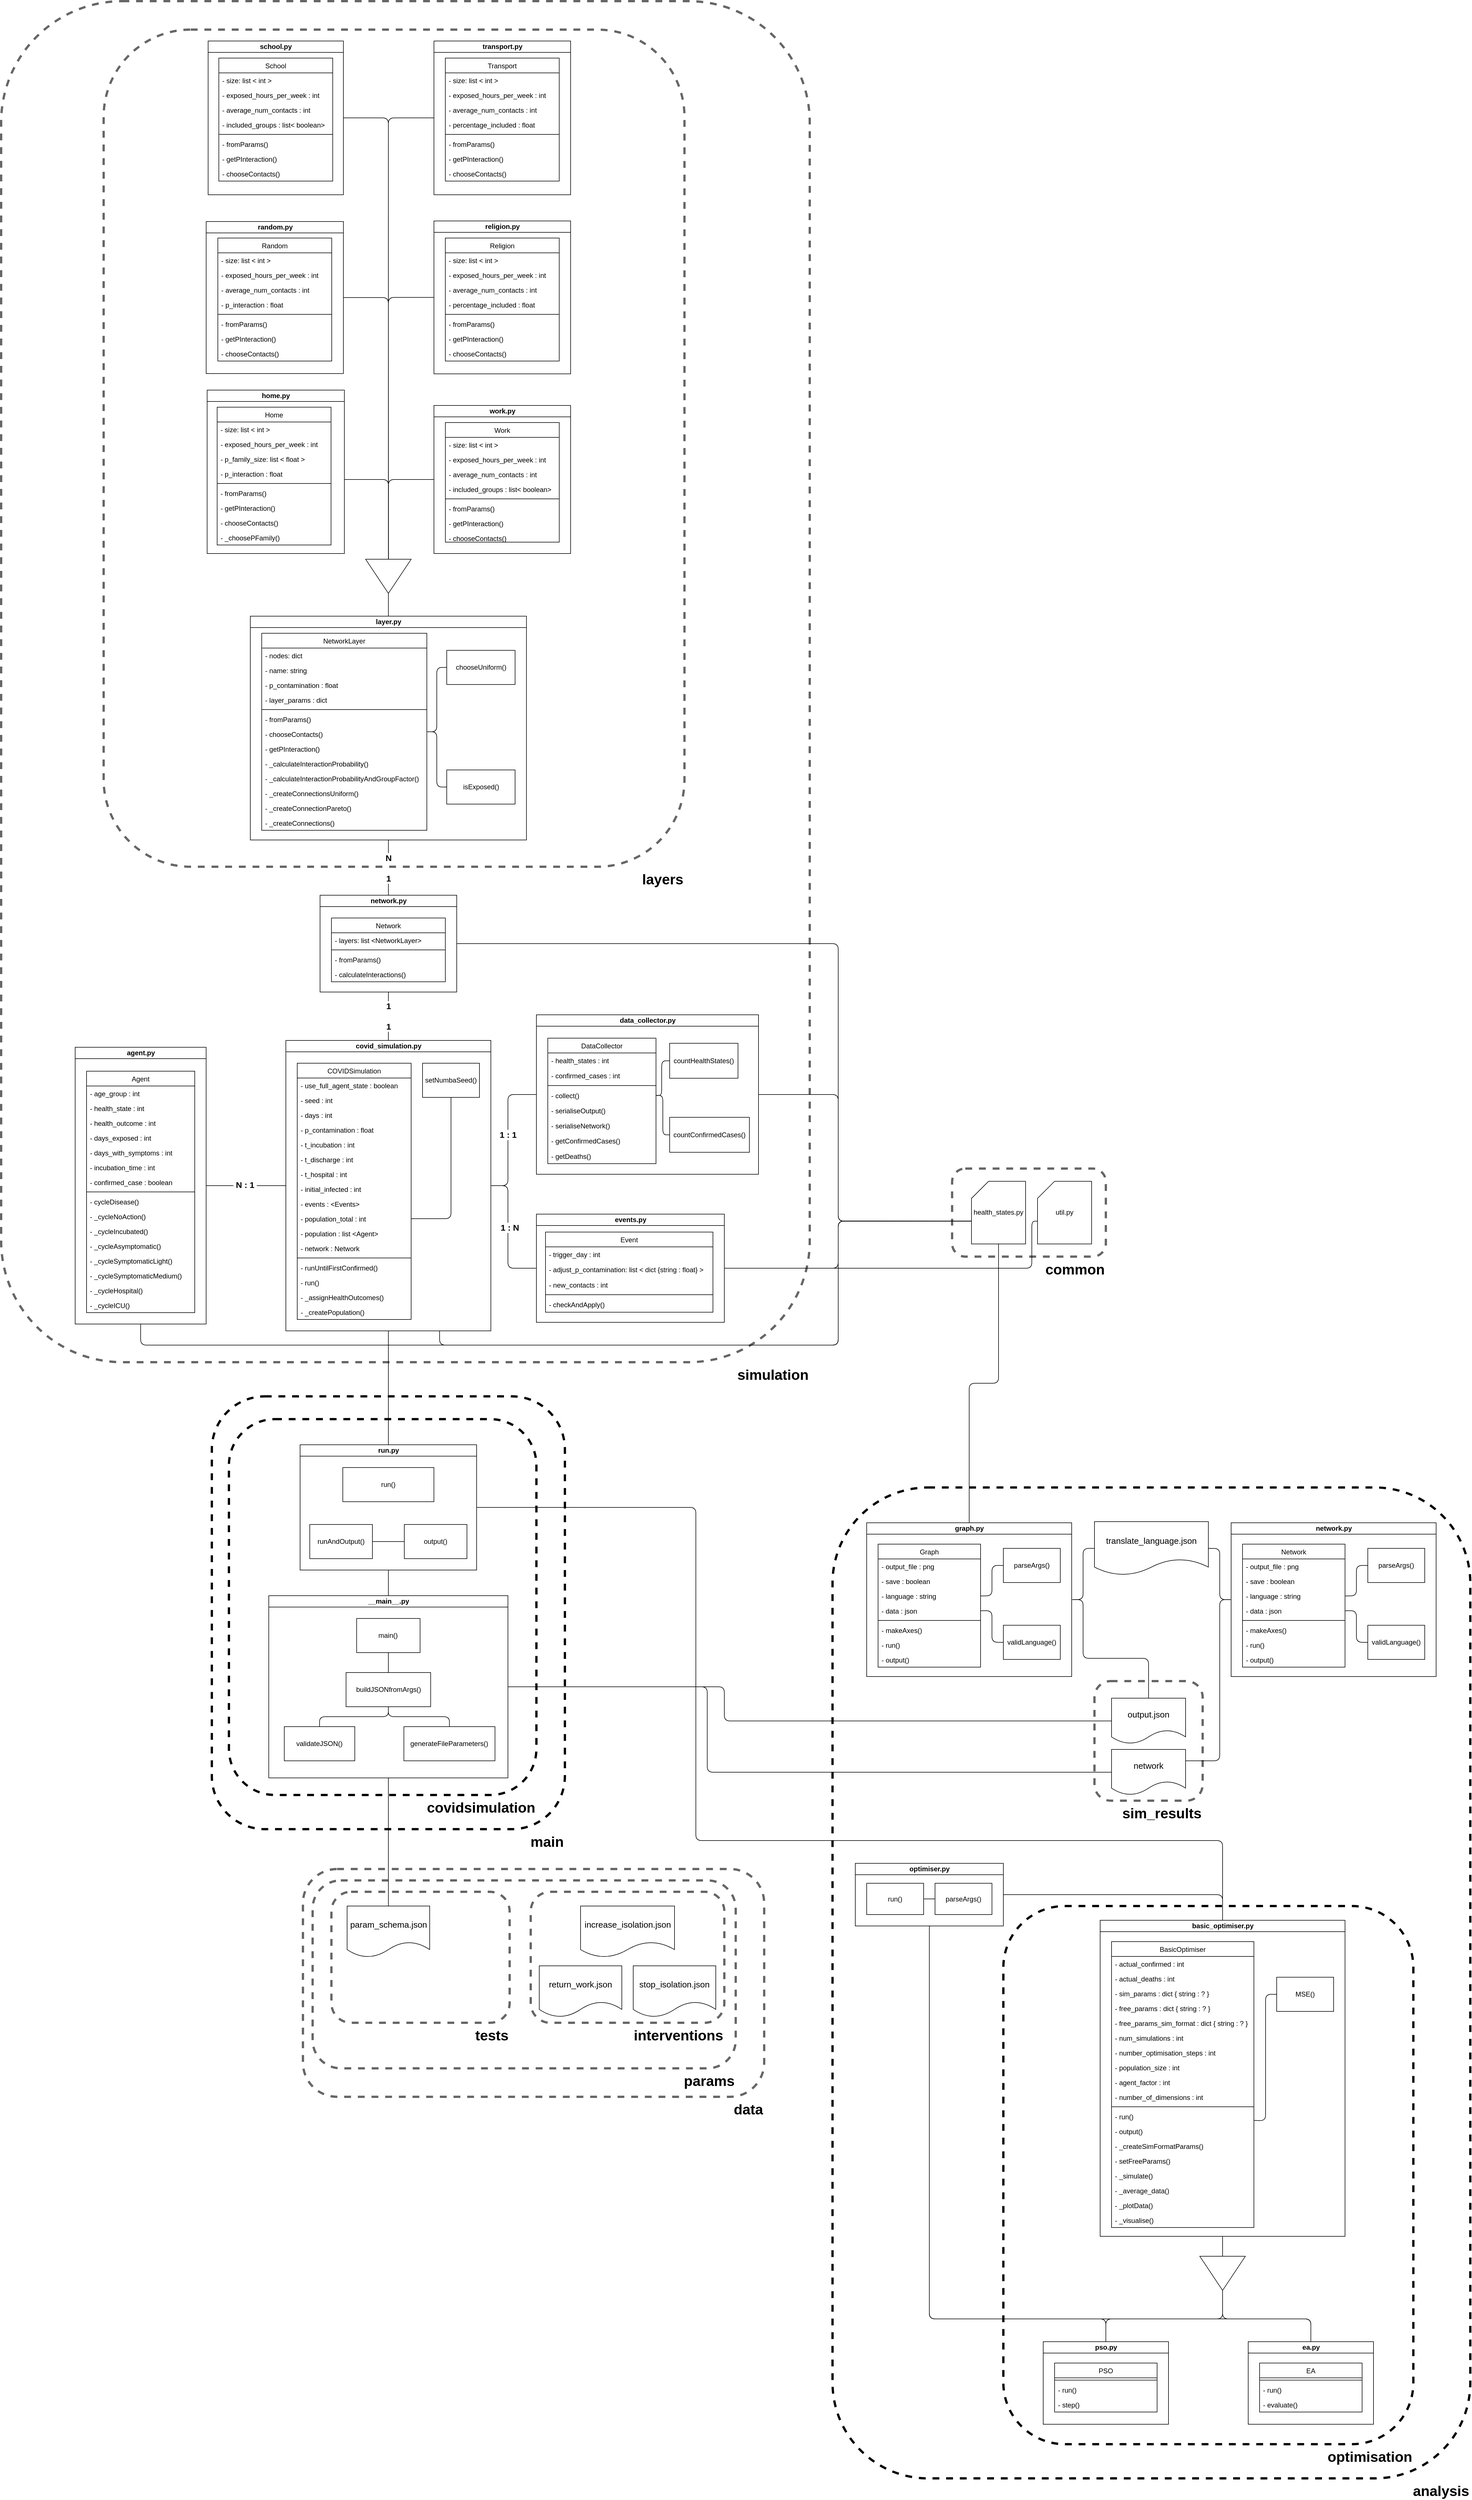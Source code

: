 <mxfile version="13.3.5" type="device"><diagram id="EkA-y4WMcnpUnhJvm4AG" name="Page-1"><mxGraphModel dx="1960" dy="5837" grid="1" gridSize="10" guides="1" tooltips="1" connect="1" arrows="1" fold="1" page="1" pageScale="1" pageWidth="827" pageHeight="1169" math="0" shadow="0"><root><mxCell id="0"/><mxCell id="1" parent="0"/><mxCell id="X9MWSL6PObF9O5siTrZC-117" value="&lt;span style=&quot;font-size: 25px&quot;&gt;&lt;b&gt;&amp;nbsp; &amp;nbsp; &amp;nbsp; common&lt;/b&gt;&lt;/span&gt;" style="rounded=1;whiteSpace=wrap;html=1;fillColor=none;strokeColor=#666666;dashed=1;strokeWidth=4;gradientColor=#b3b3b3;align=right;labelPosition=center;verticalLabelPosition=bottom;verticalAlign=top;textDirection=ltr;" parent="1" vertex="1"><mxGeometry x="910" y="-2140" width="270" height="154.67" as="geometry"/></mxCell><mxCell id="X9MWSL6PObF9O5siTrZC-84" value="&lt;div&gt;&lt;b&gt;&lt;font style=&quot;font-size: 25px&quot;&gt;analysis&lt;/font&gt;&lt;/b&gt;&lt;/div&gt;" style="rounded=1;whiteSpace=wrap;html=1;dashed=1;strokeWidth=4;align=right;labelPosition=center;verticalLabelPosition=bottom;verticalAlign=top;textDirection=ltr;fillColor=none;" parent="1" vertex="1"><mxGeometry x="700" y="-1580" width="1120" height="1740" as="geometry"/></mxCell><mxCell id="X9MWSL6PObF9O5siTrZC-115" value="&lt;span style=&quot;font-size: 25px&quot;&gt;&lt;b&gt;simulation&lt;/b&gt;&lt;/span&gt;" style="rounded=1;whiteSpace=wrap;html=1;fillColor=none;strokeColor=#666666;dashed=1;strokeWidth=4;gradientColor=#b3b3b3;align=right;labelPosition=center;verticalLabelPosition=bottom;verticalAlign=top;textDirection=ltr;" parent="1" vertex="1"><mxGeometry x="-760" y="-4190" width="1420" height="2390" as="geometry"/></mxCell><mxCell id="X9MWSL6PObF9O5siTrZC-146" value="&lt;span style=&quot;font-size: 25px&quot;&gt;&lt;b&gt;main&lt;/b&gt;&lt;/span&gt;" style="rounded=1;whiteSpace=wrap;html=1;dashed=1;strokeWidth=4;align=right;labelPosition=center;verticalLabelPosition=bottom;verticalAlign=top;textDirection=ltr;fillColor=none;" parent="1" vertex="1"><mxGeometry x="-390" y="-1740" width="620" height="760" as="geometry"/></mxCell><mxCell id="X9MWSL6PObF9O5siTrZC-90" value="&lt;span style=&quot;font-size: 25px&quot;&gt;&lt;b&gt;covidsimulation&lt;/b&gt;&lt;/span&gt;" style="rounded=1;whiteSpace=wrap;html=1;dashed=1;strokeWidth=4;align=right;labelPosition=center;verticalLabelPosition=bottom;verticalAlign=top;textDirection=ltr;fillColor=none;" parent="1" vertex="1"><mxGeometry x="-360" y="-1700" width="540" height="660" as="geometry"/></mxCell><mxCell id="X9MWSL6PObF9O5siTrZC-124" value="&lt;span style=&quot;font-size: 25px&quot;&gt;&lt;b&gt;params&lt;/b&gt;&lt;/span&gt;" style="rounded=1;whiteSpace=wrap;html=1;fillColor=none;strokeColor=#666666;dashed=1;strokeWidth=4;gradientColor=#b3b3b3;align=right;labelPosition=center;verticalLabelPosition=bottom;verticalAlign=top;textDirection=ltr;" parent="1" vertex="1"><mxGeometry x="-213.0" y="-890" width="743" height="330" as="geometry"/></mxCell><mxCell id="X9MWSL6PObF9O5siTrZC-125" value="&lt;span style=&quot;font-size: 25px&quot;&gt;&lt;b&gt;tests&lt;/b&gt;&lt;/span&gt;" style="rounded=1;whiteSpace=wrap;html=1;fillColor=none;strokeColor=#666666;dashed=1;strokeWidth=4;gradientColor=#b3b3b3;align=right;labelPosition=center;verticalLabelPosition=bottom;verticalAlign=top;textDirection=ltr;" parent="1" vertex="1"><mxGeometry x="-180.0" y="-870" width="313" height="230" as="geometry"/></mxCell><mxCell id="X9MWSL6PObF9O5siTrZC-123" value="&lt;span style=&quot;font-size: 25px&quot;&gt;&lt;b&gt;data&lt;/b&gt;&lt;/span&gt;" style="rounded=1;whiteSpace=wrap;html=1;fillColor=none;strokeColor=#666666;dashed=1;strokeWidth=4;gradientColor=#b3b3b3;align=right;labelPosition=center;verticalLabelPosition=bottom;verticalAlign=top;textDirection=ltr;" parent="1" vertex="1"><mxGeometry x="-230.0" y="-910" width="810" height="400" as="geometry"/></mxCell><mxCell id="WOdZFmjbY7NVubbeGa8b-1" value="covid_simulation.py" style="swimlane;html=1;startSize=20;horizontal=1;containerType=tree;newEdgeStyle={&quot;edgeStyle&quot;:&quot;elbowEdgeStyle&quot;,&quot;startArrow&quot;:&quot;none&quot;,&quot;endArrow&quot;:&quot;none&quot;};" parent="1" vertex="1"><mxGeometry x="-260" y="-2365" width="360" height="510" as="geometry"/></mxCell><mxCell id="WOdZFmjbY7NVubbeGa8b-2" value="COVIDSimulation" style="swimlane;fontStyle=0;align=center;verticalAlign=top;childLayout=stackLayout;horizontal=1;startSize=26;horizontalStack=0;resizeParent=1;resizeLast=0;collapsible=1;marginBottom=0;rounded=0;shadow=0;strokeWidth=1;" parent="WOdZFmjbY7NVubbeGa8b-1" vertex="1"><mxGeometry x="20" y="40" width="200" height="450" as="geometry"><mxRectangle x="230" y="140" width="160" height="26" as="alternateBounds"/></mxGeometry></mxCell><mxCell id="cke3ejZ86Lc4FPPOqxLb-3" value="- use_full_agent_state : boolean" style="text;align=left;verticalAlign=top;spacingLeft=4;spacingRight=4;overflow=hidden;rotatable=0;points=[[0,0.5],[1,0.5]];portConstraint=eastwest;" parent="WOdZFmjbY7NVubbeGa8b-2" vertex="1"><mxGeometry y="26" width="200" height="26" as="geometry"/></mxCell><mxCell id="80Dqm43cav-UdGrRxoZX-34" value="- seed : int" style="text;align=left;verticalAlign=top;spacingLeft=4;spacingRight=4;overflow=hidden;rotatable=0;points=[[0,0.5],[1,0.5]];portConstraint=eastwest;" parent="WOdZFmjbY7NVubbeGa8b-2" vertex="1"><mxGeometry y="52" width="200" height="26" as="geometry"/></mxCell><mxCell id="WOdZFmjbY7NVubbeGa8b-3" value="- days : int" style="text;align=left;verticalAlign=top;spacingLeft=4;spacingRight=4;overflow=hidden;rotatable=0;points=[[0,0.5],[1,0.5]];portConstraint=eastwest;" parent="WOdZFmjbY7NVubbeGa8b-2" vertex="1"><mxGeometry y="78" width="200" height="26" as="geometry"/></mxCell><mxCell id="cke3ejZ86Lc4FPPOqxLb-4" value="- p_contamination : float" style="text;align=left;verticalAlign=top;spacingLeft=4;spacingRight=4;overflow=hidden;rotatable=0;points=[[0,0.5],[1,0.5]];portConstraint=eastwest;rounded=0;shadow=0;html=0;" parent="WOdZFmjbY7NVubbeGa8b-2" vertex="1"><mxGeometry y="104" width="200" height="26" as="geometry"/></mxCell><mxCell id="cke3ejZ86Lc4FPPOqxLb-7" value="- t_incubation : int" style="text;align=left;verticalAlign=top;spacingLeft=4;spacingRight=4;overflow=hidden;rotatable=0;points=[[0,0.5],[1,0.5]];portConstraint=eastwest;rounded=0;shadow=0;html=0;" parent="WOdZFmjbY7NVubbeGa8b-2" vertex="1"><mxGeometry y="130" width="200" height="26" as="geometry"/></mxCell><mxCell id="cke3ejZ86Lc4FPPOqxLb-6" value="- t_discharge : int" style="text;align=left;verticalAlign=top;spacingLeft=4;spacingRight=4;overflow=hidden;rotatable=0;points=[[0,0.5],[1,0.5]];portConstraint=eastwest;rounded=0;shadow=0;html=0;" parent="WOdZFmjbY7NVubbeGa8b-2" vertex="1"><mxGeometry y="156" width="200" height="26" as="geometry"/></mxCell><mxCell id="cke3ejZ86Lc4FPPOqxLb-5" value="- t_hospital : int" style="text;align=left;verticalAlign=top;spacingLeft=4;spacingRight=4;overflow=hidden;rotatable=0;points=[[0,0.5],[1,0.5]];portConstraint=eastwest;rounded=0;shadow=0;html=0;" parent="WOdZFmjbY7NVubbeGa8b-2" vertex="1"><mxGeometry y="182" width="200" height="26" as="geometry"/></mxCell><mxCell id="cke3ejZ86Lc4FPPOqxLb-9" value="- initial_infected : int" style="text;align=left;verticalAlign=top;spacingLeft=4;spacingRight=4;overflow=hidden;rotatable=0;points=[[0,0.5],[1,0.5]];portConstraint=eastwest;rounded=0;shadow=0;html=0;" parent="WOdZFmjbY7NVubbeGa8b-2" vertex="1"><mxGeometry y="208" width="200" height="26" as="geometry"/></mxCell><mxCell id="f8sNZWidCCqwnBxB0vHe-22" value="- events : &lt;Events&gt;" style="text;align=left;verticalAlign=top;spacingLeft=4;spacingRight=4;overflow=hidden;rotatable=0;points=[[0,0.5],[1,0.5]];portConstraint=eastwest;rounded=0;shadow=0;html=0;" parent="WOdZFmjbY7NVubbeGa8b-2" vertex="1"><mxGeometry y="234" width="200" height="26" as="geometry"/></mxCell><mxCell id="cke3ejZ86Lc4FPPOqxLb-8" value="- population_total : int" style="text;align=left;verticalAlign=top;spacingLeft=4;spacingRight=4;overflow=hidden;rotatable=0;points=[[0,0.5],[1,0.5]];portConstraint=eastwest;rounded=0;shadow=0;html=0;" parent="WOdZFmjbY7NVubbeGa8b-2" vertex="1"><mxGeometry y="260" width="200" height="26" as="geometry"/></mxCell><mxCell id="WOdZFmjbY7NVubbeGa8b-4" value="- population : list &lt;Agent&gt;" style="text;align=left;verticalAlign=top;spacingLeft=4;spacingRight=4;overflow=hidden;rotatable=0;points=[[0,0.5],[1,0.5]];portConstraint=eastwest;rounded=0;shadow=0;html=0;" parent="WOdZFmjbY7NVubbeGa8b-2" vertex="1"><mxGeometry y="286" width="200" height="26" as="geometry"/></mxCell><mxCell id="cke3ejZ86Lc4FPPOqxLb-13" value="- network : Network" style="text;align=left;verticalAlign=top;spacingLeft=4;spacingRight=4;overflow=hidden;rotatable=0;points=[[0,0.5],[1,0.5]];portConstraint=eastwest;rounded=0;shadow=0;html=0;" parent="WOdZFmjbY7NVubbeGa8b-2" vertex="1"><mxGeometry y="312" width="200" height="26" as="geometry"/></mxCell><mxCell id="WOdZFmjbY7NVubbeGa8b-9" value="" style="line;html=1;strokeWidth=1;align=left;verticalAlign=middle;spacingTop=-1;spacingLeft=3;spacingRight=3;rotatable=0;labelPosition=right;points=[];portConstraint=eastwest;" parent="WOdZFmjbY7NVubbeGa8b-2" vertex="1"><mxGeometry y="338" width="200" height="8" as="geometry"/></mxCell><mxCell id="80Dqm43cav-UdGrRxoZX-35" value="- runUntilFirstConfirmed()" style="text;align=left;verticalAlign=top;spacingLeft=4;spacingRight=4;overflow=hidden;rotatable=0;points=[[0,0.5],[1,0.5]];portConstraint=eastwest;" parent="WOdZFmjbY7NVubbeGa8b-2" vertex="1"><mxGeometry y="346" width="200" height="26" as="geometry"/></mxCell><mxCell id="WOdZFmjbY7NVubbeGa8b-14" value="- run()" style="text;align=left;verticalAlign=top;spacingLeft=4;spacingRight=4;overflow=hidden;rotatable=0;points=[[0,0.5],[1,0.5]];portConstraint=eastwest;" parent="WOdZFmjbY7NVubbeGa8b-2" vertex="1"><mxGeometry y="372" width="200" height="26" as="geometry"/></mxCell><mxCell id="WOdZFmjbY7NVubbeGa8b-15" value="- _assignHealthOutcomes()" style="text;align=left;verticalAlign=top;spacingLeft=4;spacingRight=4;overflow=hidden;rotatable=0;points=[[0,0.5],[1,0.5]];portConstraint=eastwest;" parent="WOdZFmjbY7NVubbeGa8b-2" vertex="1"><mxGeometry y="398" width="200" height="26" as="geometry"/></mxCell><mxCell id="WOdZFmjbY7NVubbeGa8b-13" value="- _createPopulation()" style="text;align=left;verticalAlign=top;spacingLeft=4;spacingRight=4;overflow=hidden;rotatable=0;points=[[0,0.5],[1,0.5]];portConstraint=eastwest;" parent="WOdZFmjbY7NVubbeGa8b-2" vertex="1"><mxGeometry y="424" width="200" height="26" as="geometry"/></mxCell><UserObject label="setNumbaSeed()" treeRoot="1" id="cke3ejZ86Lc4FPPOqxLb-1"><mxCell style="whiteSpace=wrap;html=1;align=center;treeFolding=1;treeMoving=1;newEdgeStyle={&quot;edgeStyle&quot;:&quot;elbowEdgeStyle&quot;,&quot;startArrow&quot;:&quot;none&quot;,&quot;endArrow&quot;:&quot;none&quot;};" parent="WOdZFmjbY7NVubbeGa8b-1" vertex="1"><mxGeometry x="240" y="40" width="100" height="60" as="geometry"/></mxCell></UserObject><mxCell id="cke3ejZ86Lc4FPPOqxLb-2" value="" style="endArrow=none;html=1;entryX=0.5;entryY=1;entryDx=0;entryDy=0;exitX=1;exitY=0.5;exitDx=0;exitDy=0;edgeStyle=orthogonalEdgeStyle;" parent="WOdZFmjbY7NVubbeGa8b-1" source="cke3ejZ86Lc4FPPOqxLb-8" target="cke3ejZ86Lc4FPPOqxLb-1" edge="1"><mxGeometry width="50" height="50" relative="1" as="geometry"><mxPoint x="270" y="290" as="sourcePoint"/><mxPoint x="320" y="240" as="targetPoint"/></mxGeometry></mxCell><mxCell id="WOdZFmjbY7NVubbeGa8b-38" value="agent.py" style="swimlane;html=1;startSize=20;horizontal=1;containerType=tree;newEdgeStyle={&quot;edgeStyle&quot;:&quot;elbowEdgeStyle&quot;,&quot;startArrow&quot;:&quot;none&quot;,&quot;endArrow&quot;:&quot;none&quot;};" parent="1" vertex="1"><mxGeometry x="-630" y="-2353.06" width="230" height="486.12" as="geometry"/></mxCell><mxCell id="WOdZFmjbY7NVubbeGa8b-39" value="Agent" style="swimlane;fontStyle=0;align=center;verticalAlign=top;childLayout=stackLayout;horizontal=1;startSize=26;horizontalStack=0;resizeParent=1;resizeLast=0;collapsible=1;marginBottom=0;rounded=0;shadow=0;strokeWidth=1;" parent="WOdZFmjbY7NVubbeGa8b-38" vertex="1"><mxGeometry x="20" y="42" width="190" height="424" as="geometry"><mxRectangle x="230" y="140" width="160" height="26" as="alternateBounds"/></mxGeometry></mxCell><mxCell id="WOdZFmjbY7NVubbeGa8b-40" value="- age_group : int" style="text;align=left;verticalAlign=top;spacingLeft=4;spacingRight=4;overflow=hidden;rotatable=0;points=[[0,0.5],[1,0.5]];portConstraint=eastwest;" parent="WOdZFmjbY7NVubbeGa8b-39" vertex="1"><mxGeometry y="26" width="190" height="26" as="geometry"/></mxCell><mxCell id="WOdZFmjbY7NVubbeGa8b-41" value="- health_state : int" style="text;align=left;verticalAlign=top;spacingLeft=4;spacingRight=4;overflow=hidden;rotatable=0;points=[[0,0.5],[1,0.5]];portConstraint=eastwest;rounded=0;shadow=0;html=0;" parent="WOdZFmjbY7NVubbeGa8b-39" vertex="1"><mxGeometry y="52" width="190" height="26" as="geometry"/></mxCell><mxCell id="WOdZFmjbY7NVubbeGa8b-42" value="- health_outcome : int" style="text;align=left;verticalAlign=top;spacingLeft=4;spacingRight=4;overflow=hidden;rotatable=0;points=[[0,0.5],[1,0.5]];portConstraint=eastwest;rounded=0;shadow=0;html=0;" parent="WOdZFmjbY7NVubbeGa8b-39" vertex="1"><mxGeometry y="78" width="190" height="26" as="geometry"/></mxCell><mxCell id="WOdZFmjbY7NVubbeGa8b-43" value="- days_exposed : int" style="text;align=left;verticalAlign=top;spacingLeft=4;spacingRight=4;overflow=hidden;rotatable=0;points=[[0,0.5],[1,0.5]];portConstraint=eastwest;rounded=0;shadow=0;html=0;" parent="WOdZFmjbY7NVubbeGa8b-39" vertex="1"><mxGeometry y="104" width="190" height="26" as="geometry"/></mxCell><mxCell id="WOdZFmjbY7NVubbeGa8b-44" value="- days_with_symptoms : int" style="text;align=left;verticalAlign=top;spacingLeft=4;spacingRight=4;overflow=hidden;rotatable=0;points=[[0,0.5],[1,0.5]];portConstraint=eastwest;rounded=0;shadow=0;html=0;" parent="WOdZFmjbY7NVubbeGa8b-39" vertex="1"><mxGeometry y="130" width="190" height="26" as="geometry"/></mxCell><mxCell id="80Dqm43cav-UdGrRxoZX-33" value="- incubation_time : int" style="text;align=left;verticalAlign=top;spacingLeft=4;spacingRight=4;overflow=hidden;rotatable=0;points=[[0,0.5],[1,0.5]];portConstraint=eastwest;rounded=0;shadow=0;html=0;" parent="WOdZFmjbY7NVubbeGa8b-39" vertex="1"><mxGeometry y="156" width="190" height="26" as="geometry"/></mxCell><mxCell id="WOdZFmjbY7NVubbeGa8b-45" value="- confirmed_case : boolean" style="text;align=left;verticalAlign=top;spacingLeft=4;spacingRight=4;overflow=hidden;rotatable=0;points=[[0,0.5],[1,0.5]];portConstraint=eastwest;rounded=0;shadow=0;html=0;" parent="WOdZFmjbY7NVubbeGa8b-39" vertex="1"><mxGeometry y="182" width="190" height="26" as="geometry"/></mxCell><mxCell id="WOdZFmjbY7NVubbeGa8b-46" value="" style="line;html=1;strokeWidth=1;align=left;verticalAlign=middle;spacingTop=-1;spacingLeft=3;spacingRight=3;rotatable=0;labelPosition=right;points=[];portConstraint=eastwest;" parent="WOdZFmjbY7NVubbeGa8b-39" vertex="1"><mxGeometry y="208" width="190" height="8" as="geometry"/></mxCell><mxCell id="WOdZFmjbY7NVubbeGa8b-48" value="- cycleDisease()" style="text;align=left;verticalAlign=top;spacingLeft=4;spacingRight=4;overflow=hidden;rotatable=0;points=[[0,0.5],[1,0.5]];portConstraint=eastwest;" parent="WOdZFmjbY7NVubbeGa8b-39" vertex="1"><mxGeometry y="216" width="190" height="26" as="geometry"/></mxCell><mxCell id="WOdZFmjbY7NVubbeGa8b-49" value="- _cycleNoAction()" style="text;align=left;verticalAlign=top;spacingLeft=4;spacingRight=4;overflow=hidden;rotatable=0;points=[[0,0.5],[1,0.5]];portConstraint=eastwest;" parent="WOdZFmjbY7NVubbeGa8b-39" vertex="1"><mxGeometry y="242" width="190" height="26" as="geometry"/></mxCell><mxCell id="WOdZFmjbY7NVubbeGa8b-50" value="- _cycleIncubated()" style="text;align=left;verticalAlign=top;spacingLeft=4;spacingRight=4;overflow=hidden;rotatable=0;points=[[0,0.5],[1,0.5]];portConstraint=eastwest;" parent="WOdZFmjbY7NVubbeGa8b-39" vertex="1"><mxGeometry y="268" width="190" height="26" as="geometry"/></mxCell><mxCell id="WOdZFmjbY7NVubbeGa8b-51" value="- _cycleAsymptomatic()" style="text;align=left;verticalAlign=top;spacingLeft=4;spacingRight=4;overflow=hidden;rotatable=0;points=[[0,0.5],[1,0.5]];portConstraint=eastwest;" parent="WOdZFmjbY7NVubbeGa8b-39" vertex="1"><mxGeometry y="294" width="190" height="26" as="geometry"/></mxCell><mxCell id="WOdZFmjbY7NVubbeGa8b-52" value="- _cycleSymptomaticLight()" style="text;align=left;verticalAlign=top;spacingLeft=4;spacingRight=4;overflow=hidden;rotatable=0;points=[[0,0.5],[1,0.5]];portConstraint=eastwest;" parent="WOdZFmjbY7NVubbeGa8b-39" vertex="1"><mxGeometry y="320" width="190" height="26" as="geometry"/></mxCell><mxCell id="WOdZFmjbY7NVubbeGa8b-53" value="- _cycleSymptomaticMedium()" style="text;align=left;verticalAlign=top;spacingLeft=4;spacingRight=4;overflow=hidden;rotatable=0;points=[[0,0.5],[1,0.5]];portConstraint=eastwest;" parent="WOdZFmjbY7NVubbeGa8b-39" vertex="1"><mxGeometry y="346" width="190" height="26" as="geometry"/></mxCell><mxCell id="WOdZFmjbY7NVubbeGa8b-54" value="- _cycleHospital()" style="text;align=left;verticalAlign=top;spacingLeft=4;spacingRight=4;overflow=hidden;rotatable=0;points=[[0,0.5],[1,0.5]];portConstraint=eastwest;" parent="WOdZFmjbY7NVubbeGa8b-39" vertex="1"><mxGeometry y="372" width="190" height="26" as="geometry"/></mxCell><mxCell id="WOdZFmjbY7NVubbeGa8b-55" value="- _cycleICU()" style="text;align=left;verticalAlign=top;spacingLeft=4;spacingRight=4;overflow=hidden;rotatable=0;points=[[0,0.5],[1,0.5]];portConstraint=eastwest;" parent="WOdZFmjbY7NVubbeGa8b-39" vertex="1"><mxGeometry y="398" width="190" height="26" as="geometry"/></mxCell><mxCell id="WOdZFmjbY7NVubbeGa8b-62" value="" style="endArrow=none;html=1;entryX=0;entryY=0.5;entryDx=0;entryDy=0;exitX=1;exitY=0.5;exitDx=0;exitDy=0;" parent="1" source="WOdZFmjbY7NVubbeGa8b-38" target="WOdZFmjbY7NVubbeGa8b-1" edge="1"><mxGeometry width="50" height="50" relative="1" as="geometry"><mxPoint x="-400.0" y="-2120" as="sourcePoint"/><mxPoint x="-160" y="-1910" as="targetPoint"/></mxGeometry></mxCell><mxCell id="WOdZFmjbY7NVubbeGa8b-64" value="&amp;nbsp;N : 1&amp;nbsp;" style="edgeLabel;html=1;align=center;verticalAlign=middle;resizable=0;points=[];fontStyle=1;fontSize=15;" parent="WOdZFmjbY7NVubbeGa8b-62" vertex="1" connectable="0"><mxGeometry x="-0.15" y="-2" relative="1" as="geometry"><mxPoint x="8.1" y="-4.58" as="offset"/></mxGeometry></mxCell><mxCell id="WOdZFmjbY7NVubbeGa8b-141" value="" style="endArrow=none;html=1;fontSize=15;entryX=0;entryY=0.5;entryDx=0;entryDy=0;exitX=1;exitY=0.5;exitDx=0;exitDy=0;edgeStyle=orthogonalEdgeStyle;" parent="1" source="X9MWSL6PObF9O5siTrZC-17" target="WOdZFmjbY7NVubbeGa8b-137" edge="1"><mxGeometry width="50" height="50" relative="1" as="geometry"><mxPoint x="250" y="-1730" as="sourcePoint"/><mxPoint x="190" y="-1781" as="targetPoint"/><Array as="points"><mxPoint x="510" y="-1230"/><mxPoint x="510" y="-1170"/></Array></mxGeometry></mxCell><mxCell id="cke3ejZ86Lc4FPPOqxLb-103" value="&lt;b style=&quot;font-size: 15px&quot;&gt;1&lt;br&gt;&lt;br&gt;1&lt;/b&gt;" style="endArrow=none;html=1;exitX=0.5;exitY=1;exitDx=0;exitDy=0;entryX=0.5;entryY=0;entryDx=0;entryDy=0;" parent="1" source="cke3ejZ86Lc4FPPOqxLb-14" target="WOdZFmjbY7NVubbeGa8b-1" edge="1"><mxGeometry width="50" height="50" relative="1" as="geometry"><mxPoint x="60" y="-2460" as="sourcePoint"/><mxPoint x="110" y="-2510" as="targetPoint"/></mxGeometry></mxCell><mxCell id="cke3ejZ86Lc4FPPOqxLb-128" value="" style="endArrow=none;html=1;entryX=0;entryY=0;entryDx=0;entryDy=70;entryPerimeter=0;exitX=0.5;exitY=1;exitDx=0;exitDy=0;edgeStyle=orthogonalEdgeStyle;" parent="1" source="WOdZFmjbY7NVubbeGa8b-38" target="cke3ejZ86Lc4FPPOqxLb-126" edge="1"><mxGeometry width="50" height="50" relative="1" as="geometry"><mxPoint x="120" y="-2280" as="sourcePoint"/><mxPoint x="170" y="-2330" as="targetPoint"/><Array as="points"><mxPoint x="-515" y="-1830"/><mxPoint x="710" y="-1830"/><mxPoint x="710" y="-2048"/></Array></mxGeometry></mxCell><mxCell id="cke3ejZ86Lc4FPPOqxLb-129" value="" style="endArrow=none;html=1;exitX=0.75;exitY=1;exitDx=0;exitDy=0;edgeStyle=orthogonalEdgeStyle;entryX=0;entryY=0;entryDx=0;entryDy=70;entryPerimeter=0;" parent="1" source="WOdZFmjbY7NVubbeGa8b-1" target="cke3ejZ86Lc4FPPOqxLb-126" edge="1"><mxGeometry width="50" height="50" relative="1" as="geometry"><mxPoint x="100" y="-2280" as="sourcePoint"/><mxPoint x="580" y="-2870" as="targetPoint"/><Array as="points"><mxPoint x="10" y="-1830"/><mxPoint x="710" y="-1830"/><mxPoint x="710" y="-2048"/></Array></mxGeometry></mxCell><mxCell id="WOdZFmjbY7NVubbeGa8b-94" value="param_schema.json" style="shape=document;whiteSpace=wrap;html=1;boundedLbl=1;fontSize=15;" parent="1" vertex="1"><mxGeometry x="-152.44" y="-845" width="145" height="90" as="geometry"/></mxCell><mxCell id="DPAQ2yQ7sUHmxMrkJhVs-14" value="&lt;b&gt;&lt;font style=&quot;font-size: 15px&quot;&gt;1 : 1&lt;/font&gt;&lt;/b&gt;" style="endArrow=none;html=1;entryX=0;entryY=0.5;entryDx=0;entryDy=0;exitX=1;exitY=0.5;exitDx=0;exitDy=0;edgeStyle=orthogonalEdgeStyle;" parent="1" source="WOdZFmjbY7NVubbeGa8b-1" target="WOdZFmjbY7NVubbeGa8b-30" edge="1"><mxGeometry width="50" height="50" relative="1" as="geometry"><mxPoint x="180" y="-1960" as="sourcePoint"/><mxPoint x="230" y="-2010" as="targetPoint"/><Array as="points"><mxPoint x="130" y="-2110"/><mxPoint x="130" y="-2270"/></Array></mxGeometry></mxCell><mxCell id="X9MWSL6PObF9O5siTrZC-13" value="" style="endArrow=none;html=1;entryX=0;entryY=0.5;entryDx=0;entryDy=0;exitX=1;exitY=0.5;exitDx=0;exitDy=0;edgeStyle=orthogonalEdgeStyle;" parent="1" source="WOdZFmjbY7NVubbeGa8b-1" target="X9MWSL6PObF9O5siTrZC-4" edge="1"><mxGeometry width="50" height="50" relative="1" as="geometry"><mxPoint x="490" y="-1910" as="sourcePoint"/><mxPoint x="540" y="-1960" as="targetPoint"/><Array as="points"><mxPoint x="130" y="-2110"/><mxPoint x="130" y="-1965"/></Array></mxGeometry></mxCell><mxCell id="X9MWSL6PObF9O5siTrZC-14" value="&lt;b&gt;&lt;font style=&quot;font-size: 15px&quot;&gt;&amp;nbsp;1 : N&amp;nbsp;&lt;/font&gt;&lt;/b&gt;" style="edgeLabel;html=1;align=center;verticalAlign=middle;resizable=0;points=[];" parent="X9MWSL6PObF9O5siTrZC-13" vertex="1" connectable="0"><mxGeometry x="-0.085" y="3" relative="1" as="geometry"><mxPoint as="offset"/></mxGeometry></mxCell><mxCell id="X9MWSL6PObF9O5siTrZC-122" value="" style="endArrow=none;html=1;fontSize=14;exitX=0.5;exitY=0;exitDx=0;exitDy=0;entryX=0.5;entryY=1;entryDx=0;entryDy=0;entryPerimeter=0;edgeStyle=elbowEdgeStyle;elbow=vertical;" parent="1" source="WOdZFmjbY7NVubbeGa8b-110" target="cke3ejZ86Lc4FPPOqxLb-126" edge="1"><mxGeometry width="50" height="50" relative="1" as="geometry"><mxPoint x="340" y="-1850" as="sourcePoint"/><mxPoint x="910" y="-2140" as="targetPoint"/></mxGeometry></mxCell><mxCell id="X9MWSL6PObF9O5siTrZC-130" value="" style="group" parent="1" vertex="1" connectable="0"><mxGeometry x="170" y="-870" width="340" height="230" as="geometry"/></mxCell><mxCell id="X9MWSL6PObF9O5siTrZC-126" value="&lt;span style=&quot;font-size: 25px&quot;&gt;&lt;b&gt;interventions&lt;/b&gt;&lt;/span&gt;" style="rounded=1;whiteSpace=wrap;html=1;fillColor=none;strokeColor=#666666;dashed=1;strokeWidth=4;gradientColor=#b3b3b3;align=right;labelPosition=center;verticalLabelPosition=bottom;verticalAlign=top;textDirection=ltr;" parent="X9MWSL6PObF9O5siTrZC-130" vertex="1"><mxGeometry width="340" height="230" as="geometry"/></mxCell><mxCell id="X9MWSL6PObF9O5siTrZC-127" value="increase_isolation.json" style="shape=document;whiteSpace=wrap;html=1;boundedLbl=1;fontSize=15;" parent="X9MWSL6PObF9O5siTrZC-130" vertex="1"><mxGeometry x="87.5" y="25" width="165" height="90" as="geometry"/></mxCell><mxCell id="X9MWSL6PObF9O5siTrZC-128" value="return_work.json" style="shape=document;whiteSpace=wrap;html=1;boundedLbl=1;fontSize=15;" parent="X9MWSL6PObF9O5siTrZC-130" vertex="1"><mxGeometry x="15" y="130" width="145" height="90" as="geometry"/></mxCell><mxCell id="X9MWSL6PObF9O5siTrZC-129" value="stop_isolation.json" style="shape=document;whiteSpace=wrap;html=1;boundedLbl=1;fontSize=15;" parent="X9MWSL6PObF9O5siTrZC-130" vertex="1"><mxGeometry x="180" y="130" width="145" height="90" as="geometry"/></mxCell><mxCell id="X9MWSL6PObF9O5siTrZC-118" value="" style="endArrow=none;html=1;fontSize=14;exitX=1;exitY=0.5;exitDx=0;exitDy=0;edgeStyle=elbowEdgeStyle;entryX=0;entryY=0;entryDx=0;entryDy=70;entryPerimeter=0;" parent="1" source="cke3ejZ86Lc4FPPOqxLb-14" target="cke3ejZ86Lc4FPPOqxLb-126" edge="1"><mxGeometry width="50" height="50" relative="1" as="geometry"><mxPoint x="150" y="-2420" as="sourcePoint"/><mxPoint x="590" y="-2880" as="targetPoint"/><Array as="points"><mxPoint x="710" y="-2040"/><mxPoint x="740" y="-2010"/><mxPoint x="740" y="-2100"/></Array></mxGeometry></mxCell><mxCell id="cke3ejZ86Lc4FPPOqxLb-127" value="" style="endArrow=none;html=1;entryX=0;entryY=0;entryDx=0;entryDy=70;entryPerimeter=0;exitX=1;exitY=0.5;exitDx=0;exitDy=0;edgeStyle=orthogonalEdgeStyle;" parent="1" source="WOdZFmjbY7NVubbeGa8b-30" target="cke3ejZ86Lc4FPPOqxLb-126" edge="1"><mxGeometry width="50" height="50" relative="1" as="geometry"><mxPoint x="280" y="-2350" as="sourcePoint"/><mxPoint x="330" y="-2400" as="targetPoint"/><Array as="points"><mxPoint x="710" y="-2270"/><mxPoint x="710" y="-2048"/></Array></mxGeometry></mxCell><mxCell id="WOdZFmjbY7NVubbeGa8b-30" value="data_collector.py" style="swimlane;html=1;startSize=20;horizontal=1;containerType=tree;newEdgeStyle={&quot;edgeStyle&quot;:&quot;elbowEdgeStyle&quot;,&quot;startArrow&quot;:&quot;none&quot;,&quot;endArrow&quot;:&quot;none&quot;};" parent="1" vertex="1"><mxGeometry x="180" y="-2410" width="390" height="280" as="geometry"/></mxCell><mxCell id="WOdZFmjbY7NVubbeGa8b-31" value="DataCollector" style="swimlane;fontStyle=0;align=center;verticalAlign=top;childLayout=stackLayout;horizontal=1;startSize=26;horizontalStack=0;resizeParent=1;resizeLast=0;collapsible=1;marginBottom=0;rounded=0;shadow=0;strokeWidth=1;" parent="WOdZFmjbY7NVubbeGa8b-30" vertex="1"><mxGeometry x="20" y="40.94" width="190" height="220.481" as="geometry"><mxRectangle x="230" y="140" width="160" height="26" as="alternateBounds"/></mxGeometry></mxCell><mxCell id="80Dqm43cav-UdGrRxoZX-39" value="- health_states : int" style="text;align=left;verticalAlign=top;spacingLeft=4;spacingRight=4;overflow=hidden;rotatable=0;points=[[0,0.5],[1,0.5]];portConstraint=eastwest;" parent="WOdZFmjbY7NVubbeGa8b-31" vertex="1"><mxGeometry y="26" width="190" height="26.613" as="geometry"/></mxCell><mxCell id="WOdZFmjbY7NVubbeGa8b-32" value="- confirmed_cases : int" style="text;align=left;verticalAlign=top;spacingLeft=4;spacingRight=4;overflow=hidden;rotatable=0;points=[[0,0.5],[1,0.5]];portConstraint=eastwest;" parent="WOdZFmjbY7NVubbeGa8b-31" vertex="1"><mxGeometry y="52.613" width="190" height="26.613" as="geometry"/></mxCell><mxCell id="WOdZFmjbY7NVubbeGa8b-33" value="" style="line;html=1;strokeWidth=1;align=left;verticalAlign=middle;spacingTop=-1;spacingLeft=3;spacingRight=3;rotatable=0;labelPosition=right;points=[];portConstraint=eastwest;" parent="WOdZFmjbY7NVubbeGa8b-31" vertex="1"><mxGeometry y="79.226" width="190" height="8.189" as="geometry"/></mxCell><mxCell id="WOdZFmjbY7NVubbeGa8b-34" value="- collect()" style="text;align=left;verticalAlign=top;spacingLeft=4;spacingRight=4;overflow=hidden;rotatable=0;points=[[0,0.5],[1,0.5]];portConstraint=eastwest;" parent="WOdZFmjbY7NVubbeGa8b-31" vertex="1"><mxGeometry y="87.415" width="190" height="26.613" as="geometry"/></mxCell><mxCell id="f8sNZWidCCqwnBxB0vHe-27" value="- serialiseOutput()" style="text;align=left;verticalAlign=top;spacingLeft=4;spacingRight=4;overflow=hidden;rotatable=0;points=[[0,0.5],[1,0.5]];portConstraint=eastwest;" parent="WOdZFmjbY7NVubbeGa8b-31" vertex="1"><mxGeometry y="114.028" width="190" height="26.613" as="geometry"/></mxCell><mxCell id="WOdZFmjbY7NVubbeGa8b-35" value="- serialiseNetwork()" style="text;align=left;verticalAlign=top;spacingLeft=4;spacingRight=4;overflow=hidden;rotatable=0;points=[[0,0.5],[1,0.5]];portConstraint=eastwest;" parent="WOdZFmjbY7NVubbeGa8b-31" vertex="1"><mxGeometry y="140.642" width="190" height="26.613" as="geometry"/></mxCell><mxCell id="80Dqm43cav-UdGrRxoZX-41" value="- getConfirmedCases()" style="text;align=left;verticalAlign=top;spacingLeft=4;spacingRight=4;overflow=hidden;rotatable=0;points=[[0,0.5],[1,0.5]];portConstraint=eastwest;" parent="WOdZFmjbY7NVubbeGa8b-31" vertex="1"><mxGeometry y="167.255" width="190" height="26.613" as="geometry"/></mxCell><mxCell id="80Dqm43cav-UdGrRxoZX-40" value="- getDeaths()" style="text;align=left;verticalAlign=top;spacingLeft=4;spacingRight=4;overflow=hidden;rotatable=0;points=[[0,0.5],[1,0.5]];portConstraint=eastwest;" parent="WOdZFmjbY7NVubbeGa8b-31" vertex="1"><mxGeometry y="193.868" width="190" height="26.613" as="geometry"/></mxCell><mxCell id="WOdZFmjbY7NVubbeGa8b-36" value="countHealthStates()" style="whiteSpace=wrap;html=1;align=center;verticalAlign=middle;treeFolding=1;treeMoving=1;newEdgeStyle={&quot;edgeStyle&quot;:&quot;elbowEdgeStyle&quot;,&quot;startArrow&quot;:&quot;none&quot;,&quot;endArrow&quot;:&quot;none&quot;};" parent="WOdZFmjbY7NVubbeGa8b-30" vertex="1"><mxGeometry x="234" y="49.999" width="120" height="61.415" as="geometry"/></mxCell><mxCell id="WOdZFmjbY7NVubbeGa8b-37" value="" style="endArrow=none;html=1;entryX=0;entryY=0.5;entryDx=0;entryDy=0;edgeStyle=orthogonalEdgeStyle;exitX=1;exitY=0.5;exitDx=0;exitDy=0;" parent="WOdZFmjbY7NVubbeGa8b-30" source="WOdZFmjbY7NVubbeGa8b-34" target="WOdZFmjbY7NVubbeGa8b-36" edge="1"><mxGeometry width="50" height="50" relative="1" as="geometry"><mxPoint x="210" y="107.476" as="sourcePoint"/><mxPoint x="335" y="214.953" as="targetPoint"/><Array as="points"><mxPoint x="220" y="142"/><mxPoint x="220" y="81"/></Array></mxGeometry></mxCell><mxCell id="cke3ejZ86Lc4FPPOqxLb-14" value="network.py" style="swimlane;html=1;startSize=20;horizontal=1;containerType=tree;newEdgeStyle={&quot;edgeStyle&quot;:&quot;elbowEdgeStyle&quot;,&quot;startArrow&quot;:&quot;none&quot;,&quot;endArrow&quot;:&quot;none&quot;};" parent="1" vertex="1"><mxGeometry x="-199.94" y="-2620" width="240" height="170" as="geometry"/></mxCell><mxCell id="cke3ejZ86Lc4FPPOqxLb-15" value="Network" style="swimlane;fontStyle=0;align=center;verticalAlign=top;childLayout=stackLayout;horizontal=1;startSize=26;horizontalStack=0;resizeParent=1;resizeLast=0;collapsible=1;marginBottom=0;rounded=0;shadow=0;strokeWidth=1;" parent="cke3ejZ86Lc4FPPOqxLb-14" vertex="1"><mxGeometry x="20" y="40" width="200" height="112" as="geometry"><mxRectangle x="230" y="140" width="160" height="26" as="alternateBounds"/></mxGeometry></mxCell><mxCell id="cke3ejZ86Lc4FPPOqxLb-16" value="- layers: list &lt;NetworkLayer&gt;" style="text;align=left;verticalAlign=top;spacingLeft=4;spacingRight=4;overflow=hidden;rotatable=0;points=[[0,0.5],[1,0.5]];portConstraint=eastwest;" parent="cke3ejZ86Lc4FPPOqxLb-15" vertex="1"><mxGeometry y="26" width="200" height="26" as="geometry"/></mxCell><mxCell id="cke3ejZ86Lc4FPPOqxLb-18" value="" style="line;html=1;strokeWidth=1;align=left;verticalAlign=middle;spacingTop=-1;spacingLeft=3;spacingRight=3;rotatable=0;labelPosition=right;points=[];portConstraint=eastwest;" parent="cke3ejZ86Lc4FPPOqxLb-15" vertex="1"><mxGeometry y="52" width="200" height="8" as="geometry"/></mxCell><mxCell id="f8sNZWidCCqwnBxB0vHe-29" value="- fromParams()" style="text;align=left;verticalAlign=top;spacingLeft=4;spacingRight=4;overflow=hidden;rotatable=0;points=[[0,0.5],[1,0.5]];portConstraint=eastwest;" parent="cke3ejZ86Lc4FPPOqxLb-15" vertex="1"><mxGeometry y="60" width="200" height="26" as="geometry"/></mxCell><mxCell id="cke3ejZ86Lc4FPPOqxLb-19" value="- calculateInteractions()" style="text;align=left;verticalAlign=top;spacingLeft=4;spacingRight=4;overflow=hidden;rotatable=0;points=[[0,0.5],[1,0.5]];portConstraint=eastwest;" parent="cke3ejZ86Lc4FPPOqxLb-15" vertex="1"><mxGeometry y="86" width="200" height="26" as="geometry"/></mxCell><mxCell id="X9MWSL6PObF9O5siTrZC-119" value="" style="group" parent="1" vertex="1" connectable="0"><mxGeometry x="180" y="-2060" width="330" height="190" as="geometry"/></mxCell><mxCell id="X9MWSL6PObF9O5siTrZC-5" value="Event" style="swimlane;fontStyle=0;align=center;verticalAlign=top;childLayout=stackLayout;horizontal=1;startSize=26;horizontalStack=0;resizeParent=1;resizeLast=0;collapsible=1;marginBottom=0;rounded=0;shadow=0;strokeWidth=1;" parent="X9MWSL6PObF9O5siTrZC-119" vertex="1"><mxGeometry x="15.96" y="31.56" width="294.04" height="140.642" as="geometry"><mxRectangle x="230" y="140" width="160" height="26" as="alternateBounds"/></mxGeometry></mxCell><mxCell id="X9MWSL6PObF9O5siTrZC-6" value="- trigger_day : int" style="text;align=left;verticalAlign=top;spacingLeft=4;spacingRight=4;overflow=hidden;rotatable=0;points=[[0,0.5],[1,0.5]];portConstraint=eastwest;" parent="X9MWSL6PObF9O5siTrZC-5" vertex="1"><mxGeometry y="26" width="294.04" height="26.613" as="geometry"/></mxCell><mxCell id="X9MWSL6PObF9O5siTrZC-12" value="- adjust_p_contamination: list &lt; dict {string : float} &gt;" style="text;align=left;verticalAlign=top;spacingLeft=4;spacingRight=4;overflow=hidden;rotatable=0;points=[[0,0.5],[1,0.5]];portConstraint=eastwest;" parent="X9MWSL6PObF9O5siTrZC-5" vertex="1"><mxGeometry y="52.613" width="294.04" height="26.613" as="geometry"/></mxCell><mxCell id="f8sNZWidCCqwnBxB0vHe-28" value="- new_contacts : int" style="text;align=left;verticalAlign=top;spacingLeft=4;spacingRight=4;overflow=hidden;rotatable=0;points=[[0,0.5],[1,0.5]];portConstraint=eastwest;" parent="X9MWSL6PObF9O5siTrZC-5" vertex="1"><mxGeometry y="79.226" width="294.04" height="26.613" as="geometry"/></mxCell><mxCell id="X9MWSL6PObF9O5siTrZC-7" value="" style="line;html=1;strokeWidth=1;align=left;verticalAlign=middle;spacingTop=-1;spacingLeft=3;spacingRight=3;rotatable=0;labelPosition=right;points=[];portConstraint=eastwest;" parent="X9MWSL6PObF9O5siTrZC-5" vertex="1"><mxGeometry y="105.84" width="294.04" height="8.189" as="geometry"/></mxCell><mxCell id="X9MWSL6PObF9O5siTrZC-8" value="- checkAndApply()" style="text;align=left;verticalAlign=top;spacingLeft=4;spacingRight=4;overflow=hidden;rotatable=0;points=[[0,0.5],[1,0.5]];portConstraint=eastwest;" parent="X9MWSL6PObF9O5siTrZC-5" vertex="1"><mxGeometry y="114.028" width="294.04" height="26.613" as="geometry"/></mxCell><mxCell id="X9MWSL6PObF9O5siTrZC-4" value="events.py" style="swimlane;html=1;startSize=20;horizontal=1;containerType=tree;newEdgeStyle={&quot;edgeStyle&quot;:&quot;elbowEdgeStyle&quot;,&quot;startArrow&quot;:&quot;none&quot;,&quot;endArrow&quot;:&quot;none&quot;};" parent="X9MWSL6PObF9O5siTrZC-119" vertex="1"><mxGeometry width="330" height="190" as="geometry"/></mxCell><mxCell id="DPAQ2yQ7sUHmxMrkJhVs-13" value="&lt;b style=&quot;font-size: 15px&quot;&gt;N&lt;br&gt;&lt;br&gt;1&lt;/b&gt;" style="endArrow=none;html=1;entryX=0.5;entryY=0;entryDx=0;entryDy=0;exitX=0.5;exitY=1;exitDx=0;exitDy=0;edgeStyle=elbowEdgeStyle;elbow=vertical;" parent="1" source="cke3ejZ86Lc4FPPOqxLb-25" target="cke3ejZ86Lc4FPPOqxLb-14" edge="1"><mxGeometry width="50" height="50" relative="1" as="geometry"><mxPoint x="-10" y="-2890" as="sourcePoint"/><mxPoint x="40" y="-2940" as="targetPoint"/></mxGeometry></mxCell><mxCell id="X9MWSL6PObF9O5siTrZC-121" value="&lt;span style=&quot;font-size: 25px&quot;&gt;&lt;b&gt;layers&lt;/b&gt;&lt;/span&gt;" style="rounded=1;whiteSpace=wrap;html=1;fillColor=none;strokeColor=#666666;dashed=1;strokeWidth=4;gradientColor=#b3b3b3;align=right;labelPosition=center;verticalLabelPosition=bottom;verticalAlign=top;textDirection=ltr;" parent="1" vertex="1"><mxGeometry x="-580" y="-4140" width="1020" height="1470" as="geometry"/></mxCell><mxCell id="cke3ejZ86Lc4FPPOqxLb-25" value="layer.py" style="swimlane;html=1;startSize=20;horizontal=1;containerType=tree;newEdgeStyle={&quot;edgeStyle&quot;:&quot;elbowEdgeStyle&quot;,&quot;startArrow&quot;:&quot;none&quot;,&quot;endArrow&quot;:&quot;none&quot;};" parent="1" vertex="1"><mxGeometry x="-322.41" y="-3110" width="484.94" height="393" as="geometry"/></mxCell><mxCell id="cke3ejZ86Lc4FPPOqxLb-26" value="NetworkLayer" style="swimlane;fontStyle=0;align=center;verticalAlign=top;childLayout=stackLayout;horizontal=1;startSize=26;horizontalStack=0;resizeParent=1;resizeLast=0;collapsible=1;marginBottom=0;rounded=0;shadow=0;strokeWidth=1;" parent="cke3ejZ86Lc4FPPOqxLb-25" vertex="1"><mxGeometry x="20" y="30" width="290" height="346" as="geometry"><mxRectangle x="230" y="140" width="160" height="26" as="alternateBounds"/></mxGeometry></mxCell><mxCell id="X9MWSL6PObF9O5siTrZC-1" value="- nodes: dict" style="text;align=left;verticalAlign=top;spacingLeft=4;spacingRight=4;overflow=hidden;rotatable=0;points=[[0,0.5],[1,0.5]];portConstraint=eastwest;" parent="cke3ejZ86Lc4FPPOqxLb-26" vertex="1"><mxGeometry y="26" width="290" height="26" as="geometry"/></mxCell><mxCell id="X9MWSL6PObF9O5siTrZC-2" value="- name: string" style="text;align=left;verticalAlign=top;spacingLeft=4;spacingRight=4;overflow=hidden;rotatable=0;points=[[0,0.5],[1,0.5]];portConstraint=eastwest;" parent="cke3ejZ86Lc4FPPOqxLb-26" vertex="1"><mxGeometry y="52" width="290" height="26" as="geometry"/></mxCell><mxCell id="cke3ejZ86Lc4FPPOqxLb-27" value="- p_contamination : float" style="text;align=left;verticalAlign=top;spacingLeft=4;spacingRight=4;overflow=hidden;rotatable=0;points=[[0,0.5],[1,0.5]];portConstraint=eastwest;" parent="cke3ejZ86Lc4FPPOqxLb-26" vertex="1"><mxGeometry y="78" width="290" height="26" as="geometry"/></mxCell><mxCell id="f8sNZWidCCqwnBxB0vHe-30" value="- layer_params : dict" style="text;align=left;verticalAlign=top;spacingLeft=4;spacingRight=4;overflow=hidden;rotatable=0;points=[[0,0.5],[1,0.5]];portConstraint=eastwest;" parent="cke3ejZ86Lc4FPPOqxLb-26" vertex="1"><mxGeometry y="104" width="290" height="26" as="geometry"/></mxCell><mxCell id="cke3ejZ86Lc4FPPOqxLb-28" value="" style="line;html=1;strokeWidth=1;align=left;verticalAlign=middle;spacingTop=-1;spacingLeft=3;spacingRight=3;rotatable=0;labelPosition=right;points=[];portConstraint=eastwest;" parent="cke3ejZ86Lc4FPPOqxLb-26" vertex="1"><mxGeometry y="130" width="290" height="8" as="geometry"/></mxCell><mxCell id="f8sNZWidCCqwnBxB0vHe-31" value="- fromParams()" style="text;align=left;verticalAlign=top;spacingLeft=4;spacingRight=4;overflow=hidden;rotatable=0;points=[[0,0.5],[1,0.5]];portConstraint=eastwest;" parent="cke3ejZ86Lc4FPPOqxLb-26" vertex="1"><mxGeometry y="138" width="290" height="26" as="geometry"/></mxCell><mxCell id="cke3ejZ86Lc4FPPOqxLb-29" value="- chooseContacts()" style="text;align=left;verticalAlign=top;spacingLeft=4;spacingRight=4;overflow=hidden;rotatable=0;points=[[0,0.5],[1,0.5]];portConstraint=eastwest;" parent="cke3ejZ86Lc4FPPOqxLb-26" vertex="1"><mxGeometry y="164" width="290" height="26" as="geometry"/></mxCell><mxCell id="cke3ejZ86Lc4FPPOqxLb-34" value="- getPInteraction()" style="text;align=left;verticalAlign=top;spacingLeft=4;spacingRight=4;overflow=hidden;rotatable=0;points=[[0,0.5],[1,0.5]];portConstraint=eastwest;" parent="cke3ejZ86Lc4FPPOqxLb-26" vertex="1"><mxGeometry y="190" width="290" height="26" as="geometry"/></mxCell><mxCell id="cke3ejZ86Lc4FPPOqxLb-33" value="- _calculateInteractionProbability()" style="text;align=left;verticalAlign=top;spacingLeft=4;spacingRight=4;overflow=hidden;rotatable=0;points=[[0,0.5],[1,0.5]];portConstraint=eastwest;" parent="cke3ejZ86Lc4FPPOqxLb-26" vertex="1"><mxGeometry y="216" width="290" height="26" as="geometry"/></mxCell><mxCell id="cke3ejZ86Lc4FPPOqxLb-32" value="- _calculateInteractionProbabilityAndGroupFactor()" style="text;align=left;verticalAlign=top;spacingLeft=4;spacingRight=4;overflow=hidden;rotatable=0;points=[[0,0.5],[1,0.5]];portConstraint=eastwest;" parent="cke3ejZ86Lc4FPPOqxLb-26" vertex="1"><mxGeometry y="242" width="290" height="26" as="geometry"/></mxCell><mxCell id="cke3ejZ86Lc4FPPOqxLb-37" value="- _createConnectionsUniform()" style="text;align=left;verticalAlign=top;spacingLeft=4;spacingRight=4;overflow=hidden;rotatable=0;points=[[0,0.5],[1,0.5]];portConstraint=eastwest;" parent="cke3ejZ86Lc4FPPOqxLb-26" vertex="1"><mxGeometry y="268" width="290" height="26" as="geometry"/></mxCell><mxCell id="f8sNZWidCCqwnBxB0vHe-32" value="- _createConnectionPareto()" style="text;align=left;verticalAlign=top;spacingLeft=4;spacingRight=4;overflow=hidden;rotatable=0;points=[[0,0.5],[1,0.5]];portConstraint=eastwest;" parent="cke3ejZ86Lc4FPPOqxLb-26" vertex="1"><mxGeometry y="294" width="290" height="26" as="geometry"/></mxCell><mxCell id="cke3ejZ86Lc4FPPOqxLb-36" value="- _createConnections()" style="text;align=left;verticalAlign=top;spacingLeft=4;spacingRight=4;overflow=hidden;rotatable=0;points=[[0,0.5],[1,0.5]];portConstraint=eastwest;" parent="cke3ejZ86Lc4FPPOqxLb-26" vertex="1"><mxGeometry y="320" width="290" height="26" as="geometry"/></mxCell><mxCell id="cke3ejZ86Lc4FPPOqxLb-30" value="chooseUniform()" style="whiteSpace=wrap;html=1;align=center;verticalAlign=middle;treeFolding=1;treeMoving=1;newEdgeStyle={&quot;edgeStyle&quot;:&quot;elbowEdgeStyle&quot;,&quot;startArrow&quot;:&quot;none&quot;,&quot;endArrow&quot;:&quot;none&quot;};" parent="cke3ejZ86Lc4FPPOqxLb-25" vertex="1"><mxGeometry x="344.94" y="60" width="120" height="60" as="geometry"/></mxCell><mxCell id="cke3ejZ86Lc4FPPOqxLb-31" value="isExposed()" style="whiteSpace=wrap;html=1;align=center;verticalAlign=middle;treeFolding=1;treeMoving=1;newEdgeStyle={&quot;edgeStyle&quot;:&quot;elbowEdgeStyle&quot;,&quot;startArrow&quot;:&quot;none&quot;,&quot;endArrow&quot;:&quot;none&quot;};" parent="cke3ejZ86Lc4FPPOqxLb-25" vertex="1"><mxGeometry x="344.94" y="270" width="120" height="60" as="geometry"/></mxCell><mxCell id="cke3ejZ86Lc4FPPOqxLb-38" value="" style="endArrow=none;html=1;entryX=0;entryY=0.5;entryDx=0;entryDy=0;edgeStyle=orthogonalEdgeStyle;" parent="cke3ejZ86Lc4FPPOqxLb-25" source="cke3ejZ86Lc4FPPOqxLb-26" target="cke3ejZ86Lc4FPPOqxLb-31" edge="1"><mxGeometry width="50" height="50" relative="1" as="geometry"><mxPoint x="330" y="260" as="sourcePoint"/><mxPoint x="380" y="210" as="targetPoint"/></mxGeometry></mxCell><mxCell id="cke3ejZ86Lc4FPPOqxLb-39" value="" style="endArrow=none;html=1;entryX=0;entryY=0.5;entryDx=0;entryDy=0;edgeStyle=orthogonalEdgeStyle;" parent="cke3ejZ86Lc4FPPOqxLb-25" source="cke3ejZ86Lc4FPPOqxLb-26" target="cke3ejZ86Lc4FPPOqxLb-30" edge="1"><mxGeometry width="50" height="50" relative="1" as="geometry"><mxPoint x="319.94" y="173" as="sourcePoint"/><mxPoint x="340" y="210" as="targetPoint"/></mxGeometry></mxCell><mxCell id="DPAQ2yQ7sUHmxMrkJhVs-3" value="" style="triangle;whiteSpace=wrap;html=1;rotation=90;" parent="1" vertex="1"><mxGeometry x="-109.94" y="-3220" width="60" height="80" as="geometry"/></mxCell><mxCell id="DPAQ2yQ7sUHmxMrkJhVs-12" value="" style="endArrow=none;html=1;entryX=1;entryY=0.5;entryDx=0;entryDy=0;exitX=0.5;exitY=0;exitDx=0;exitDy=0;" parent="1" source="cke3ejZ86Lc4FPPOqxLb-25" target="DPAQ2yQ7sUHmxMrkJhVs-3" edge="1"><mxGeometry width="50" height="50" relative="1" as="geometry"><mxPoint x="-515" y="-2890" as="sourcePoint"/><mxPoint x="-465" y="-2940" as="targetPoint"/></mxGeometry></mxCell><mxCell id="cke3ejZ86Lc4FPPOqxLb-20" value="home.py" style="swimlane;html=1;startSize=20;horizontal=1;containerType=tree;newEdgeStyle={&quot;edgeStyle&quot;:&quot;elbowEdgeStyle&quot;,&quot;startArrow&quot;:&quot;none&quot;,&quot;endArrow&quot;:&quot;none&quot;};" parent="1" vertex="1"><mxGeometry x="-398.22" y="-3507" width="241" height="287" as="geometry"/></mxCell><mxCell id="cke3ejZ86Lc4FPPOqxLb-21" value="Home" style="swimlane;fontStyle=0;align=center;verticalAlign=top;childLayout=stackLayout;horizontal=1;startSize=26;horizontalStack=0;resizeParent=1;resizeLast=0;collapsible=1;marginBottom=0;rounded=0;shadow=0;strokeWidth=1;" parent="cke3ejZ86Lc4FPPOqxLb-20" vertex="1"><mxGeometry x="17.56" y="30" width="200" height="242" as="geometry"><mxRectangle x="230" y="140" width="160" height="26" as="alternateBounds"/></mxGeometry></mxCell><mxCell id="cke3ejZ86Lc4FPPOqxLb-41" value="- size: list &lt; int &gt;" style="text;align=left;verticalAlign=top;spacingLeft=4;spacingRight=4;overflow=hidden;rotatable=0;points=[[0,0.5],[1,0.5]];portConstraint=eastwest;" parent="cke3ejZ86Lc4FPPOqxLb-21" vertex="1"><mxGeometry y="26" width="200" height="26" as="geometry"/></mxCell><mxCell id="f8sNZWidCCqwnBxB0vHe-70" value="- exposed_hours_per_week : int" style="text;align=left;verticalAlign=top;spacingLeft=4;spacingRight=4;overflow=hidden;rotatable=0;points=[[0,0.5],[1,0.5]];portConstraint=eastwest;" parent="cke3ejZ86Lc4FPPOqxLb-21" vertex="1"><mxGeometry y="52" width="200" height="26" as="geometry"/></mxCell><mxCell id="f8sNZWidCCqwnBxB0vHe-71" value="- p_family_size: list &lt; float &gt;" style="text;align=left;verticalAlign=top;spacingLeft=4;spacingRight=4;overflow=hidden;rotatable=0;points=[[0,0.5],[1,0.5]];portConstraint=eastwest;" parent="cke3ejZ86Lc4FPPOqxLb-21" vertex="1"><mxGeometry y="78" width="200" height="26" as="geometry"/></mxCell><mxCell id="f8sNZWidCCqwnBxB0vHe-79" value="- p_interaction : float" style="text;align=left;verticalAlign=top;spacingLeft=4;spacingRight=4;overflow=hidden;rotatable=0;points=[[0,0.5],[1,0.5]];portConstraint=eastwest;" parent="cke3ejZ86Lc4FPPOqxLb-21" vertex="1"><mxGeometry y="104" width="200" height="26" as="geometry"/></mxCell><mxCell id="cke3ejZ86Lc4FPPOqxLb-23" value="" style="line;html=1;strokeWidth=1;align=left;verticalAlign=middle;spacingTop=-1;spacingLeft=3;spacingRight=3;rotatable=0;labelPosition=right;points=[];portConstraint=eastwest;" parent="cke3ejZ86Lc4FPPOqxLb-21" vertex="1"><mxGeometry y="130" width="200" height="8" as="geometry"/></mxCell><mxCell id="f8sNZWidCCqwnBxB0vHe-73" value="- fromParams()" style="text;align=left;verticalAlign=top;spacingLeft=4;spacingRight=4;overflow=hidden;rotatable=0;points=[[0,0.5],[1,0.5]];portConstraint=eastwest;" parent="cke3ejZ86Lc4FPPOqxLb-21" vertex="1"><mxGeometry y="138" width="200" height="26" as="geometry"/></mxCell><mxCell id="f8sNZWidCCqwnBxB0vHe-72" value="- getPInteraction()" style="text;align=left;verticalAlign=top;spacingLeft=4;spacingRight=4;overflow=hidden;rotatable=0;points=[[0,0.5],[1,0.5]];portConstraint=eastwest;" parent="cke3ejZ86Lc4FPPOqxLb-21" vertex="1"><mxGeometry y="164" width="200" height="26" as="geometry"/></mxCell><mxCell id="cke3ejZ86Lc4FPPOqxLb-45" value="- chooseContacts()" style="text;align=left;verticalAlign=top;spacingLeft=4;spacingRight=4;overflow=hidden;rotatable=0;points=[[0,0.5],[1,0.5]];portConstraint=eastwest;" parent="cke3ejZ86Lc4FPPOqxLb-21" vertex="1"><mxGeometry y="190" width="200" height="26" as="geometry"/></mxCell><mxCell id="cke3ejZ86Lc4FPPOqxLb-24" value="- _choosePFamily()" style="text;align=left;verticalAlign=top;spacingLeft=4;spacingRight=4;overflow=hidden;rotatable=0;points=[[0,0.5],[1,0.5]];portConstraint=eastwest;" parent="cke3ejZ86Lc4FPPOqxLb-21" vertex="1"><mxGeometry y="216" width="200" height="26" as="geometry"/></mxCell><mxCell id="cke3ejZ86Lc4FPPOqxLb-46" value="random.py" style="swimlane;html=1;startSize=20;horizontal=1;containerType=tree;newEdgeStyle={&quot;edgeStyle&quot;:&quot;elbowEdgeStyle&quot;,&quot;startArrow&quot;:&quot;none&quot;,&quot;endArrow&quot;:&quot;none&quot;};" parent="1" vertex="1"><mxGeometry x="-399.94" y="-3803" width="241" height="267" as="geometry"/></mxCell><mxCell id="cke3ejZ86Lc4FPPOqxLb-47" value="Random" style="swimlane;fontStyle=0;align=center;verticalAlign=top;childLayout=stackLayout;horizontal=1;startSize=26;horizontalStack=0;resizeParent=1;resizeLast=0;collapsible=1;marginBottom=0;rounded=0;shadow=0;strokeWidth=1;" parent="cke3ejZ86Lc4FPPOqxLb-46" vertex="1"><mxGeometry x="20.5" y="29" width="200" height="216" as="geometry"><mxRectangle x="230" y="140" width="160" height="26" as="alternateBounds"/></mxGeometry></mxCell><mxCell id="f8sNZWidCCqwnBxB0vHe-77" value="- size: list &lt; int &gt;" style="text;align=left;verticalAlign=top;spacingLeft=4;spacingRight=4;overflow=hidden;rotatable=0;points=[[0,0.5],[1,0.5]];portConstraint=eastwest;" parent="cke3ejZ86Lc4FPPOqxLb-47" vertex="1"><mxGeometry y="26" width="200" height="26" as="geometry"/></mxCell><mxCell id="f8sNZWidCCqwnBxB0vHe-81" value="- exposed_hours_per_week : int" style="text;align=left;verticalAlign=top;spacingLeft=4;spacingRight=4;overflow=hidden;rotatable=0;points=[[0,0.5],[1,0.5]];portConstraint=eastwest;" parent="cke3ejZ86Lc4FPPOqxLb-47" vertex="1"><mxGeometry y="52" width="200" height="26" as="geometry"/></mxCell><mxCell id="cke3ejZ86Lc4FPPOqxLb-58" value="- average_num_contacts : int" style="text;align=left;verticalAlign=top;spacingLeft=4;spacingRight=4;overflow=hidden;rotatable=0;points=[[0,0.5],[1,0.5]];portConstraint=eastwest;" parent="cke3ejZ86Lc4FPPOqxLb-47" vertex="1"><mxGeometry y="78" width="200" height="26" as="geometry"/></mxCell><mxCell id="cke3ejZ86Lc4FPPOqxLb-48" value="- p_interaction : float" style="text;align=left;verticalAlign=top;spacingLeft=4;spacingRight=4;overflow=hidden;rotatable=0;points=[[0,0.5],[1,0.5]];portConstraint=eastwest;" parent="cke3ejZ86Lc4FPPOqxLb-47" vertex="1"><mxGeometry y="104" width="200" height="26" as="geometry"/></mxCell><mxCell id="cke3ejZ86Lc4FPPOqxLb-49" value="" style="line;html=1;strokeWidth=1;align=left;verticalAlign=middle;spacingTop=-1;spacingLeft=3;spacingRight=3;rotatable=0;labelPosition=right;points=[];portConstraint=eastwest;" parent="cke3ejZ86Lc4FPPOqxLb-47" vertex="1"><mxGeometry y="130" width="200" height="8" as="geometry"/></mxCell><mxCell id="f8sNZWidCCqwnBxB0vHe-82" value="- fromParams()" style="text;align=left;verticalAlign=top;spacingLeft=4;spacingRight=4;overflow=hidden;rotatable=0;points=[[0,0.5],[1,0.5]];portConstraint=eastwest;" parent="cke3ejZ86Lc4FPPOqxLb-47" vertex="1"><mxGeometry y="138" width="200" height="26" as="geometry"/></mxCell><mxCell id="cke3ejZ86Lc4FPPOqxLb-50" value="- getPInteraction()" style="text;align=left;verticalAlign=top;spacingLeft=4;spacingRight=4;overflow=hidden;rotatable=0;points=[[0,0.5],[1,0.5]];portConstraint=eastwest;" parent="cke3ejZ86Lc4FPPOqxLb-47" vertex="1"><mxGeometry y="164" width="200" height="26" as="geometry"/></mxCell><mxCell id="cke3ejZ86Lc4FPPOqxLb-51" value="- chooseContacts()" style="text;align=left;verticalAlign=top;spacingLeft=4;spacingRight=4;overflow=hidden;rotatable=0;points=[[0,0.5],[1,0.5]];portConstraint=eastwest;" parent="cke3ejZ86Lc4FPPOqxLb-47" vertex="1"><mxGeometry y="190" width="200" height="26" as="geometry"/></mxCell><mxCell id="cke3ejZ86Lc4FPPOqxLb-60" value="religion.py" style="swimlane;html=1;startSize=20;horizontal=1;containerType=tree;newEdgeStyle={&quot;edgeStyle&quot;:&quot;elbowEdgeStyle&quot;,&quot;startArrow&quot;:&quot;none&quot;,&quot;endArrow&quot;:&quot;none&quot;};" parent="1" vertex="1"><mxGeometry x="0.06" y="-3804" width="240" height="268.5" as="geometry"/></mxCell><mxCell id="cke3ejZ86Lc4FPPOqxLb-61" value="Religion" style="swimlane;fontStyle=0;align=center;verticalAlign=top;childLayout=stackLayout;horizontal=1;startSize=26;horizontalStack=0;resizeParent=1;resizeLast=0;collapsible=1;marginBottom=0;rounded=0;shadow=0;strokeWidth=1;" parent="cke3ejZ86Lc4FPPOqxLb-60" vertex="1"><mxGeometry x="20" y="30" width="200" height="216" as="geometry"><mxRectangle x="230" y="140" width="160" height="26" as="alternateBounds"/></mxGeometry></mxCell><mxCell id="f8sNZWidCCqwnBxB0vHe-83" value="- size: list &lt; int &gt;" style="text;align=left;verticalAlign=top;spacingLeft=4;spacingRight=4;overflow=hidden;rotatable=0;points=[[0,0.5],[1,0.5]];portConstraint=eastwest;" parent="cke3ejZ86Lc4FPPOqxLb-61" vertex="1"><mxGeometry y="26" width="200" height="26" as="geometry"/></mxCell><mxCell id="cke3ejZ86Lc4FPPOqxLb-63" value="- exposed_hours_per_week : int" style="text;align=left;verticalAlign=top;spacingLeft=4;spacingRight=4;overflow=hidden;rotatable=0;points=[[0,0.5],[1,0.5]];portConstraint=eastwest;" parent="cke3ejZ86Lc4FPPOqxLb-61" vertex="1"><mxGeometry y="52" width="200" height="26" as="geometry"/></mxCell><mxCell id="f8sNZWidCCqwnBxB0vHe-84" value="- average_num_contacts : int" style="text;align=left;verticalAlign=top;spacingLeft=4;spacingRight=4;overflow=hidden;rotatable=0;points=[[0,0.5],[1,0.5]];portConstraint=eastwest;" parent="cke3ejZ86Lc4FPPOqxLb-61" vertex="1"><mxGeometry y="78" width="200" height="26" as="geometry"/></mxCell><mxCell id="1nCBD6hjHqs5yiLYV0ZK-5" value="- percentage_included : float" style="text;align=left;verticalAlign=top;spacingLeft=4;spacingRight=4;overflow=hidden;rotatable=0;points=[[0,0.5],[1,0.5]];portConstraint=eastwest;" parent="cke3ejZ86Lc4FPPOqxLb-61" vertex="1"><mxGeometry y="104" width="200" height="26" as="geometry"/></mxCell><mxCell id="cke3ejZ86Lc4FPPOqxLb-64" value="" style="line;html=1;strokeWidth=1;align=left;verticalAlign=middle;spacingTop=-1;spacingLeft=3;spacingRight=3;rotatable=0;labelPosition=right;points=[];portConstraint=eastwest;" parent="cke3ejZ86Lc4FPPOqxLb-61" vertex="1"><mxGeometry y="130" width="200" height="8" as="geometry"/></mxCell><mxCell id="f8sNZWidCCqwnBxB0vHe-85" value="- fromParams()" style="text;align=left;verticalAlign=top;spacingLeft=4;spacingRight=4;overflow=hidden;rotatable=0;points=[[0,0.5],[1,0.5]];portConstraint=eastwest;" parent="cke3ejZ86Lc4FPPOqxLb-61" vertex="1"><mxGeometry y="138" width="200" height="26" as="geometry"/></mxCell><mxCell id="cke3ejZ86Lc4FPPOqxLb-65" value="- getPInteraction()" style="text;align=left;verticalAlign=top;spacingLeft=4;spacingRight=4;overflow=hidden;rotatable=0;points=[[0,0.5],[1,0.5]];portConstraint=eastwest;" parent="cke3ejZ86Lc4FPPOqxLb-61" vertex="1"><mxGeometry y="164" width="200" height="26" as="geometry"/></mxCell><mxCell id="cke3ejZ86Lc4FPPOqxLb-66" value="- chooseContacts()" style="text;align=left;verticalAlign=top;spacingLeft=4;spacingRight=4;overflow=hidden;rotatable=0;points=[[0,0.5],[1,0.5]];portConstraint=eastwest;" parent="cke3ejZ86Lc4FPPOqxLb-61" vertex="1"><mxGeometry y="190" width="200" height="26" as="geometry"/></mxCell><mxCell id="cke3ejZ86Lc4FPPOqxLb-67" value="school.py" style="swimlane;html=1;startSize=20;horizontal=1;containerType=tree;newEdgeStyle={&quot;edgeStyle&quot;:&quot;elbowEdgeStyle&quot;,&quot;startArrow&quot;:&quot;none&quot;,&quot;endArrow&quot;:&quot;none&quot;};" parent="1" vertex="1"><mxGeometry x="-396.5" y="-4120" width="237.56" height="270" as="geometry"/></mxCell><mxCell id="cke3ejZ86Lc4FPPOqxLb-68" value="School" style="swimlane;fontStyle=0;align=center;verticalAlign=top;childLayout=stackLayout;horizontal=1;startSize=26;horizontalStack=0;resizeParent=1;resizeLast=0;collapsible=1;marginBottom=0;rounded=0;shadow=0;strokeWidth=1;" parent="cke3ejZ86Lc4FPPOqxLb-67" vertex="1"><mxGeometry x="18.78" y="30" width="200" height="216" as="geometry"><mxRectangle x="230" y="140" width="160" height="26" as="alternateBounds"/></mxGeometry></mxCell><mxCell id="f8sNZWidCCqwnBxB0vHe-86" value="- size: list &lt; int &gt;" style="text;align=left;verticalAlign=top;spacingLeft=4;spacingRight=4;overflow=hidden;rotatable=0;points=[[0,0.5],[1,0.5]];portConstraint=eastwest;" parent="cke3ejZ86Lc4FPPOqxLb-68" vertex="1"><mxGeometry y="26" width="200" height="26" as="geometry"/></mxCell><mxCell id="cke3ejZ86Lc4FPPOqxLb-70" value="- exposed_hours_per_week : int" style="text;align=left;verticalAlign=top;spacingLeft=4;spacingRight=4;overflow=hidden;rotatable=0;points=[[0,0.5],[1,0.5]];portConstraint=eastwest;" parent="cke3ejZ86Lc4FPPOqxLb-68" vertex="1"><mxGeometry y="52" width="200" height="26" as="geometry"/></mxCell><mxCell id="1nCBD6hjHqs5yiLYV0ZK-6" value="- average_num_contacts : int" style="text;align=left;verticalAlign=top;spacingLeft=4;spacingRight=4;overflow=hidden;rotatable=0;points=[[0,0.5],[1,0.5]];portConstraint=eastwest;" parent="cke3ejZ86Lc4FPPOqxLb-68" vertex="1"><mxGeometry y="78" width="200" height="26" as="geometry"/></mxCell><mxCell id="f8sNZWidCCqwnBxB0vHe-87" value="- included_groups : list&lt; boolean&gt;" style="text;align=left;verticalAlign=top;spacingLeft=4;spacingRight=4;overflow=hidden;rotatable=0;points=[[0,0.5],[1,0.5]];portConstraint=eastwest;" parent="cke3ejZ86Lc4FPPOqxLb-68" vertex="1"><mxGeometry y="104" width="200" height="26" as="geometry"/></mxCell><mxCell id="cke3ejZ86Lc4FPPOqxLb-71" value="" style="line;html=1;strokeWidth=1;align=left;verticalAlign=middle;spacingTop=-1;spacingLeft=3;spacingRight=3;rotatable=0;labelPosition=right;points=[];portConstraint=eastwest;" parent="cke3ejZ86Lc4FPPOqxLb-68" vertex="1"><mxGeometry y="130" width="200" height="8" as="geometry"/></mxCell><mxCell id="f8sNZWidCCqwnBxB0vHe-88" value="- fromParams()" style="text;align=left;verticalAlign=top;spacingLeft=4;spacingRight=4;overflow=hidden;rotatable=0;points=[[0,0.5],[1,0.5]];portConstraint=eastwest;" parent="cke3ejZ86Lc4FPPOqxLb-68" vertex="1"><mxGeometry y="138" width="200" height="26" as="geometry"/></mxCell><mxCell id="cke3ejZ86Lc4FPPOqxLb-73" value="- getPInteraction()" style="text;align=left;verticalAlign=top;spacingLeft=4;spacingRight=4;overflow=hidden;rotatable=0;points=[[0,0.5],[1,0.5]];portConstraint=eastwest;" parent="cke3ejZ86Lc4FPPOqxLb-68" vertex="1"><mxGeometry y="164" width="200" height="26" as="geometry"/></mxCell><mxCell id="cke3ejZ86Lc4FPPOqxLb-72" value="- chooseContacts()" style="text;align=left;verticalAlign=top;spacingLeft=4;spacingRight=4;overflow=hidden;rotatable=0;points=[[0,0.5],[1,0.5]];portConstraint=eastwest;" parent="cke3ejZ86Lc4FPPOqxLb-68" vertex="1"><mxGeometry y="190" width="200" height="26" as="geometry"/></mxCell><mxCell id="cke3ejZ86Lc4FPPOqxLb-74" value="transport.py" style="swimlane;html=1;startSize=20;horizontal=1;containerType=tree;newEdgeStyle={&quot;edgeStyle&quot;:&quot;elbowEdgeStyle&quot;,&quot;startArrow&quot;:&quot;none&quot;,&quot;endArrow&quot;:&quot;none&quot;};" parent="1" vertex="1"><mxGeometry x="0.06" y="-4120" width="240" height="270" as="geometry"/></mxCell><mxCell id="cke3ejZ86Lc4FPPOqxLb-75" value="Transport" style="swimlane;fontStyle=0;align=center;verticalAlign=top;childLayout=stackLayout;horizontal=1;startSize=26;horizontalStack=0;resizeParent=1;resizeLast=0;collapsible=1;marginBottom=0;rounded=0;shadow=0;strokeWidth=1;" parent="cke3ejZ86Lc4FPPOqxLb-74" vertex="1"><mxGeometry x="20" y="30" width="200" height="216" as="geometry"><mxRectangle x="230" y="140" width="160" height="26" as="alternateBounds"/></mxGeometry></mxCell><mxCell id="f8sNZWidCCqwnBxB0vHe-89" value="- size: list &lt; int &gt;" style="text;align=left;verticalAlign=top;spacingLeft=4;spacingRight=4;overflow=hidden;rotatable=0;points=[[0,0.5],[1,0.5]];portConstraint=eastwest;" parent="cke3ejZ86Lc4FPPOqxLb-75" vertex="1"><mxGeometry y="26" width="200" height="26" as="geometry"/></mxCell><mxCell id="cke3ejZ86Lc4FPPOqxLb-77" value="- exposed_hours_per_week : int" style="text;align=left;verticalAlign=top;spacingLeft=4;spacingRight=4;overflow=hidden;rotatable=0;points=[[0,0.5],[1,0.5]];portConstraint=eastwest;" parent="cke3ejZ86Lc4FPPOqxLb-75" vertex="1"><mxGeometry y="52" width="200" height="26" as="geometry"/></mxCell><mxCell id="1nCBD6hjHqs5yiLYV0ZK-8" value="- average_num_contacts : int" style="text;align=left;verticalAlign=top;spacingLeft=4;spacingRight=4;overflow=hidden;rotatable=0;points=[[0,0.5],[1,0.5]];portConstraint=eastwest;" parent="cke3ejZ86Lc4FPPOqxLb-75" vertex="1"><mxGeometry y="78" width="200" height="26" as="geometry"/></mxCell><mxCell id="f8sNZWidCCqwnBxB0vHe-90" value="- percentage_included : float" style="text;align=left;verticalAlign=top;spacingLeft=4;spacingRight=4;overflow=hidden;rotatable=0;points=[[0,0.5],[1,0.5]];portConstraint=eastwest;" parent="cke3ejZ86Lc4FPPOqxLb-75" vertex="1"><mxGeometry y="104" width="200" height="26" as="geometry"/></mxCell><mxCell id="cke3ejZ86Lc4FPPOqxLb-78" value="" style="line;html=1;strokeWidth=1;align=left;verticalAlign=middle;spacingTop=-1;spacingLeft=3;spacingRight=3;rotatable=0;labelPosition=right;points=[];portConstraint=eastwest;" parent="cke3ejZ86Lc4FPPOqxLb-75" vertex="1"><mxGeometry y="130" width="200" height="8" as="geometry"/></mxCell><mxCell id="f8sNZWidCCqwnBxB0vHe-91" value="- fromParams()" style="text;align=left;verticalAlign=top;spacingLeft=4;spacingRight=4;overflow=hidden;rotatable=0;points=[[0,0.5],[1,0.5]];portConstraint=eastwest;" parent="cke3ejZ86Lc4FPPOqxLb-75" vertex="1"><mxGeometry y="138" width="200" height="26" as="geometry"/></mxCell><mxCell id="cke3ejZ86Lc4FPPOqxLb-80" value="- getPInteraction()" style="text;align=left;verticalAlign=top;spacingLeft=4;spacingRight=4;overflow=hidden;rotatable=0;points=[[0,0.5],[1,0.5]];portConstraint=eastwest;" parent="cke3ejZ86Lc4FPPOqxLb-75" vertex="1"><mxGeometry y="164" width="200" height="26" as="geometry"/></mxCell><mxCell id="cke3ejZ86Lc4FPPOqxLb-79" value="- chooseContacts()" style="text;align=left;verticalAlign=top;spacingLeft=4;spacingRight=4;overflow=hidden;rotatable=0;points=[[0,0.5],[1,0.5]];portConstraint=eastwest;" parent="cke3ejZ86Lc4FPPOqxLb-75" vertex="1"><mxGeometry y="190" width="200" height="26" as="geometry"/></mxCell><mxCell id="cke3ejZ86Lc4FPPOqxLb-81" value="work.py" style="swimlane;html=1;startSize=20;horizontal=1;containerType=tree;newEdgeStyle={&quot;edgeStyle&quot;:&quot;elbowEdgeStyle&quot;,&quot;startArrow&quot;:&quot;none&quot;,&quot;endArrow&quot;:&quot;none&quot;};" parent="1" vertex="1"><mxGeometry x="0.06" y="-3480" width="240" height="260" as="geometry"/></mxCell><mxCell id="cke3ejZ86Lc4FPPOqxLb-82" value="Work" style="swimlane;fontStyle=0;align=center;verticalAlign=top;childLayout=stackLayout;horizontal=1;startSize=26;horizontalStack=0;resizeParent=1;resizeLast=0;collapsible=1;marginBottom=0;rounded=0;shadow=0;strokeWidth=1;" parent="cke3ejZ86Lc4FPPOqxLb-81" vertex="1"><mxGeometry x="20.06" y="30" width="200" height="210" as="geometry"><mxRectangle x="230" y="140" width="160" height="26" as="alternateBounds"/></mxGeometry></mxCell><mxCell id="f8sNZWidCCqwnBxB0vHe-74" value="- size: list &lt; int &gt;" style="text;align=left;verticalAlign=top;spacingLeft=4;spacingRight=4;overflow=hidden;rotatable=0;points=[[0,0.5],[1,0.5]];portConstraint=eastwest;" parent="cke3ejZ86Lc4FPPOqxLb-82" vertex="1"><mxGeometry y="26" width="200" height="26" as="geometry"/></mxCell><mxCell id="cke3ejZ86Lc4FPPOqxLb-84" value="- exposed_hours_per_week : int" style="text;align=left;verticalAlign=top;spacingLeft=4;spacingRight=4;overflow=hidden;rotatable=0;points=[[0,0.5],[1,0.5]];portConstraint=eastwest;" parent="cke3ejZ86Lc4FPPOqxLb-82" vertex="1"><mxGeometry y="52" width="200" height="26" as="geometry"/></mxCell><mxCell id="f8sNZWidCCqwnBxB0vHe-75" value="- average_num_contacts : int" style="text;align=left;verticalAlign=top;spacingLeft=4;spacingRight=4;overflow=hidden;rotatable=0;points=[[0,0.5],[1,0.5]];portConstraint=eastwest;" parent="cke3ejZ86Lc4FPPOqxLb-82" vertex="1"><mxGeometry y="78" width="200" height="26" as="geometry"/></mxCell><mxCell id="1nCBD6hjHqs5yiLYV0ZK-7" value="- included_groups : list&lt; boolean&gt;" style="text;align=left;verticalAlign=top;spacingLeft=4;spacingRight=4;overflow=hidden;rotatable=0;points=[[0,0.5],[1,0.5]];portConstraint=eastwest;" parent="cke3ejZ86Lc4FPPOqxLb-82" vertex="1"><mxGeometry y="104" width="200" height="26" as="geometry"/></mxCell><mxCell id="cke3ejZ86Lc4FPPOqxLb-85" value="" style="line;html=1;strokeWidth=1;align=left;verticalAlign=middle;spacingTop=-1;spacingLeft=3;spacingRight=3;rotatable=0;labelPosition=right;points=[];portConstraint=eastwest;" parent="cke3ejZ86Lc4FPPOqxLb-82" vertex="1"><mxGeometry y="130" width="200" height="8" as="geometry"/></mxCell><mxCell id="f8sNZWidCCqwnBxB0vHe-76" value="- fromParams()" style="text;align=left;verticalAlign=top;spacingLeft=4;spacingRight=4;overflow=hidden;rotatable=0;points=[[0,0.5],[1,0.5]];portConstraint=eastwest;" parent="cke3ejZ86Lc4FPPOqxLb-82" vertex="1"><mxGeometry y="138" width="200" height="26" as="geometry"/></mxCell><mxCell id="cke3ejZ86Lc4FPPOqxLb-87" value="- getPInteraction()" style="text;align=left;verticalAlign=top;spacingLeft=4;spacingRight=4;overflow=hidden;rotatable=0;points=[[0,0.5],[1,0.5]];portConstraint=eastwest;" parent="cke3ejZ86Lc4FPPOqxLb-82" vertex="1"><mxGeometry y="164" width="200" height="26" as="geometry"/></mxCell><mxCell id="cke3ejZ86Lc4FPPOqxLb-86" value="- chooseContacts()" style="text;align=left;verticalAlign=top;spacingLeft=4;spacingRight=4;overflow=hidden;rotatable=0;points=[[0,0.5],[1,0.5]];portConstraint=eastwest;" parent="cke3ejZ86Lc4FPPOqxLb-82" vertex="1"><mxGeometry y="190" width="200" height="20" as="geometry"/></mxCell><mxCell id="X9MWSL6PObF9O5siTrZC-137" value="" style="endArrow=none;html=1;fontSize=14;entryX=0;entryY=0.5;entryDx=0;entryDy=0;exitX=0;exitY=0.5;exitDx=0;exitDy=0;edgeStyle=elbowEdgeStyle;" parent="1" source="DPAQ2yQ7sUHmxMrkJhVs-3" target="cke3ejZ86Lc4FPPOqxLb-60" edge="1"><mxGeometry width="50" height="50" relative="1" as="geometry"><mxPoint x="80" y="-3190" as="sourcePoint"/><mxPoint x="130" y="-3240" as="targetPoint"/><Array as="points"><mxPoint x="-80" y="-3220"/></Array></mxGeometry></mxCell><mxCell id="X9MWSL6PObF9O5siTrZC-138" value="" style="endArrow=none;html=1;fontSize=14;entryX=1;entryY=0.5;entryDx=0;entryDy=0;exitX=0;exitY=0.5;exitDx=0;exitDy=0;edgeStyle=elbowEdgeStyle;" parent="1" source="DPAQ2yQ7sUHmxMrkJhVs-3" target="cke3ejZ86Lc4FPPOqxLb-46" edge="1"><mxGeometry width="50" height="50" relative="1" as="geometry"><mxPoint x="-109.94" y="-3379.5" as="sourcePoint"/><mxPoint x="-59.94" y="-3429.5" as="targetPoint"/><Array as="points"><mxPoint x="-80" y="-3240"/></Array></mxGeometry></mxCell><mxCell id="X9MWSL6PObF9O5siTrZC-139" value="" style="endArrow=none;html=1;fontSize=14;entryX=1;entryY=0.5;entryDx=0;entryDy=0;exitX=0;exitY=0.5;exitDx=0;exitDy=0;edgeStyle=elbowEdgeStyle;" parent="1" source="DPAQ2yQ7sUHmxMrkJhVs-3" target="cke3ejZ86Lc4FPPOqxLb-67" edge="1"><mxGeometry width="50" height="50" relative="1" as="geometry"><mxPoint x="-85" y="-3250" as="sourcePoint"/><mxPoint x="-35" y="-3300" as="targetPoint"/><Array as="points"><mxPoint x="-80" y="-3340"/></Array></mxGeometry></mxCell><mxCell id="X9MWSL6PObF9O5siTrZC-140" value="" style="endArrow=none;html=1;fontSize=14;entryX=0;entryY=0.5;entryDx=0;entryDy=0;exitX=0;exitY=0.5;exitDx=0;exitDy=0;edgeStyle=elbowEdgeStyle;" parent="1" source="DPAQ2yQ7sUHmxMrkJhVs-3" target="cke3ejZ86Lc4FPPOqxLb-74" edge="1"><mxGeometry width="50" height="50" relative="1" as="geometry"><mxPoint x="-122" y="-3300" as="sourcePoint"/><mxPoint x="-72" y="-3350" as="targetPoint"/><Array as="points"><mxPoint x="-80" y="-3340"/></Array></mxGeometry></mxCell><mxCell id="X9MWSL6PObF9O5siTrZC-141" value="" style="endArrow=none;html=1;fontSize=14;exitX=0;exitY=0.5;exitDx=0;exitDy=0;edgeStyle=orthogonalEdgeStyle;" parent="1" source="DPAQ2yQ7sUHmxMrkJhVs-3" target="cke3ejZ86Lc4FPPOqxLb-20" edge="1"><mxGeometry width="50" height="50" relative="1" as="geometry"><mxPoint x="-130" y="-3160" as="sourcePoint"/><mxPoint x="-130" y="-3190" as="targetPoint"/><Array as="points"><mxPoint x="-80" y="-3350"/></Array></mxGeometry></mxCell><mxCell id="X9MWSL6PObF9O5siTrZC-17" value="__main__.py" style="swimlane;html=1;startSize=20;horizontal=1;containerType=tree;newEdgeStyle={&quot;edgeStyle&quot;:&quot;elbowEdgeStyle&quot;,&quot;startArrow&quot;:&quot;none&quot;,&quot;endArrow&quot;:&quot;none&quot;};align=center;" parent="1" vertex="1"><mxGeometry x="-290.002" y="-1390" width="420" height="320" as="geometry"/></mxCell><mxCell id="X9MWSL6PObF9O5siTrZC-18" value="" style="edgeStyle=elbowEdgeStyle;elbow=vertical;startArrow=none;endArrow=none;rounded=0;" parent="X9MWSL6PObF9O5siTrZC-17" source="X9MWSL6PObF9O5siTrZC-20" target="X9MWSL6PObF9O5siTrZC-21" edge="1"><mxGeometry relative="1" as="geometry"/></mxCell><UserObject label="main()" treeRoot="1" id="X9MWSL6PObF9O5siTrZC-20"><mxCell style="whiteSpace=wrap;html=1;align=center;treeFolding=1;treeMoving=1;newEdgeStyle={&quot;edgeStyle&quot;:&quot;elbowEdgeStyle&quot;,&quot;startArrow&quot;:&quot;none&quot;,&quot;endArrow&quot;:&quot;none&quot;};" parent="X9MWSL6PObF9O5siTrZC-17" vertex="1"><mxGeometry x="154.28" y="40" width="111.431" height="60" as="geometry"/></mxCell></UserObject><mxCell id="X9MWSL6PObF9O5siTrZC-21" value="buildJSONfromArgs()" style="whiteSpace=wrap;html=1;align=center;verticalAlign=middle;treeFolding=1;treeMoving=1;newEdgeStyle={&quot;edgeStyle&quot;:&quot;elbowEdgeStyle&quot;,&quot;startArrow&quot;:&quot;none&quot;,&quot;endArrow&quot;:&quot;none&quot;};" parent="X9MWSL6PObF9O5siTrZC-17" vertex="1"><mxGeometry x="135.711" y="135" width="148.575" height="60" as="geometry"/></mxCell><mxCell id="X9MWSL6PObF9O5siTrZC-22" value="validateJSON()" style="whiteSpace=wrap;html=1;align=center;verticalAlign=middle;treeFolding=1;treeMoving=1;newEdgeStyle={&quot;edgeStyle&quot;:&quot;elbowEdgeStyle&quot;,&quot;startArrow&quot;:&quot;none&quot;,&quot;endArrow&quot;:&quot;none&quot;};" parent="X9MWSL6PObF9O5siTrZC-17" vertex="1"><mxGeometry x="27.254" y="230" width="123.813" height="60" as="geometry"/></mxCell><mxCell id="f8sNZWidCCqwnBxB0vHe-1" value="generateFileParameters()" style="whiteSpace=wrap;html=1;align=center;verticalAlign=middle;treeFolding=1;treeMoving=1;newEdgeStyle={&quot;edgeStyle&quot;:&quot;elbowEdgeStyle&quot;,&quot;startArrow&quot;:&quot;none&quot;,&quot;endArrow&quot;:&quot;none&quot;};" parent="X9MWSL6PObF9O5siTrZC-17" vertex="1"><mxGeometry x="237.25" y="230" width="160" height="60" as="geometry"/></mxCell><mxCell id="f8sNZWidCCqwnBxB0vHe-2" value="" style="endArrow=none;html=1;entryX=0.5;entryY=1;entryDx=0;entryDy=0;exitX=0.5;exitY=0;exitDx=0;exitDy=0;edgeStyle=elbowEdgeStyle;elbow=vertical;" parent="X9MWSL6PObF9O5siTrZC-17" source="f8sNZWidCCqwnBxB0vHe-1" target="X9MWSL6PObF9O5siTrZC-21" edge="1"><mxGeometry width="50" height="50" relative="1" as="geometry"><mxPoint x="230.002" y="220" as="sourcePoint"/><mxPoint x="280.002" y="170" as="targetPoint"/></mxGeometry></mxCell><mxCell id="f8sNZWidCCqwnBxB0vHe-3" value="" style="endArrow=none;html=1;entryX=0.5;entryY=1;entryDx=0;entryDy=0;exitX=0.5;exitY=0;exitDx=0;exitDy=0;edgeStyle=orthogonalEdgeStyle;" parent="X9MWSL6PObF9O5siTrZC-17" source="X9MWSL6PObF9O5siTrZC-22" target="X9MWSL6PObF9O5siTrZC-21" edge="1"><mxGeometry width="50" height="50" relative="1" as="geometry"><mxPoint x="230.002" y="220" as="sourcePoint"/><mxPoint x="280.002" y="170" as="targetPoint"/></mxGeometry></mxCell><mxCell id="f8sNZWidCCqwnBxB0vHe-18" value="" style="endArrow=none;html=1;entryX=0.5;entryY=0;entryDx=0;entryDy=0;exitX=0.5;exitY=1;exitDx=0;exitDy=0;edgeStyle=orthogonalEdgeStyle;" parent="1" source="WOdZFmjbY7NVubbeGa8b-1" target="f8sNZWidCCqwnBxB0vHe-6" edge="1"><mxGeometry width="50" height="50" relative="1" as="geometry"><mxPoint x="-30" y="-1780" as="sourcePoint"/><mxPoint x="20" y="-1270" as="targetPoint"/><Array as="points"><mxPoint x="-80" y="-1640"/></Array></mxGeometry></mxCell><mxCell id="f8sNZWidCCqwnBxB0vHe-19" value="" style="group;" parent="1" vertex="1" connectable="0"><mxGeometry x="-235" y="-1655" width="310" height="220" as="geometry"/></mxCell><mxCell id="f8sNZWidCCqwnBxB0vHe-6" value="run.py" style="swimlane;html=1;startSize=20;horizontal=1;containerType=tree;newEdgeStyle={&quot;edgeStyle&quot;:&quot;elbowEdgeStyle&quot;,&quot;startArrow&quot;:&quot;none&quot;,&quot;endArrow&quot;:&quot;none&quot;};" parent="f8sNZWidCCqwnBxB0vHe-19" vertex="1"><mxGeometry width="310" height="220" as="geometry"/></mxCell><mxCell id="f8sNZWidCCqwnBxB0vHe-14" value="run()" style="whiteSpace=wrap;html=1;align=center;verticalAlign=middle;treeFolding=1;treeMoving=1;newEdgeStyle={&quot;edgeStyle&quot;:&quot;elbowEdgeStyle&quot;,&quot;startArrow&quot;:&quot;none&quot;,&quot;endArrow&quot;:&quot;none&quot;};" parent="f8sNZWidCCqwnBxB0vHe-19" vertex="1"><mxGeometry x="74.998" y="40" width="160" height="60" as="geometry"/></mxCell><mxCell id="f8sNZWidCCqwnBxB0vHe-15" value="runAndOutput()" style="whiteSpace=wrap;html=1;align=center;verticalAlign=middle;treeFolding=1;treeMoving=1;newEdgeStyle={&quot;edgeStyle&quot;:&quot;elbowEdgeStyle&quot;,&quot;startArrow&quot;:&quot;none&quot;,&quot;endArrow&quot;:&quot;none&quot;};" parent="f8sNZWidCCqwnBxB0vHe-19" vertex="1"><mxGeometry x="17" y="140" width="110" height="60" as="geometry"/></mxCell><mxCell id="f8sNZWidCCqwnBxB0vHe-16" value="output()" style="whiteSpace=wrap;html=1;align=center;verticalAlign=middle;treeFolding=1;treeMoving=1;newEdgeStyle={&quot;edgeStyle&quot;:&quot;elbowEdgeStyle&quot;,&quot;startArrow&quot;:&quot;none&quot;,&quot;endArrow&quot;:&quot;none&quot;};" parent="f8sNZWidCCqwnBxB0vHe-19" vertex="1"><mxGeometry x="183" y="140" width="110" height="60" as="geometry"/></mxCell><mxCell id="f8sNZWidCCqwnBxB0vHe-17" value="" style="endArrow=none;html=1;entryX=0;entryY=0.5;entryDx=0;entryDy=0;exitX=1;exitY=0.5;exitDx=0;exitDy=0;" parent="f8sNZWidCCqwnBxB0vHe-19" source="f8sNZWidCCqwnBxB0vHe-15" target="f8sNZWidCCqwnBxB0vHe-16" edge="1"><mxGeometry width="50" height="50" relative="1" as="geometry"><mxPoint x="190" y="-970" as="sourcePoint"/><mxPoint x="100" y="-1360" as="targetPoint"/></mxGeometry></mxCell><mxCell id="f8sNZWidCCqwnBxB0vHe-20" value="" style="endArrow=none;html=1;entryX=0.5;entryY=1;entryDx=0;entryDy=0;exitX=0.5;exitY=0;exitDx=0;exitDy=0;" parent="1" source="WOdZFmjbY7NVubbeGa8b-94" target="X9MWSL6PObF9O5siTrZC-17" edge="1"><mxGeometry width="50" height="50" relative="1" as="geometry"><mxPoint x="-10" y="-620" as="sourcePoint"/><mxPoint x="150" y="-950" as="targetPoint"/></mxGeometry></mxCell><mxCell id="f8sNZWidCCqwnBxB0vHe-21" value="" style="endArrow=none;html=1;entryX=0.5;entryY=0;entryDx=0;entryDy=0;exitX=0.5;exitY=1;exitDx=0;exitDy=0;" parent="1" source="f8sNZWidCCqwnBxB0vHe-6" target="X9MWSL6PObF9O5siTrZC-17" edge="1"><mxGeometry width="50" height="50" relative="1" as="geometry"><mxPoint x="-440" y="-1210" as="sourcePoint"/><mxPoint x="-390" y="-1260" as="targetPoint"/></mxGeometry></mxCell><mxCell id="WOdZFmjbY7NVubbeGa8b-140" value="" style="endArrow=none;html=1;fontSize=15;exitX=0.5;exitY=0;exitDx=0;exitDy=0;entryX=1;entryY=0.5;entryDx=0;entryDy=0;edgeStyle=orthogonalEdgeStyle;" parent="1" source="WOdZFmjbY7NVubbeGa8b-137" target="WOdZFmjbY7NVubbeGa8b-110" edge="1"><mxGeometry width="50" height="50" relative="1" as="geometry"><mxPoint x="637.5" y="-2001" as="sourcePoint"/><mxPoint x="687.5" y="-2051" as="targetPoint"/><Array as="points"><mxPoint x="1255" y="-1280"/><mxPoint x="1140" y="-1280"/><mxPoint x="1140" y="-1383"/></Array></mxGeometry></mxCell><mxCell id="X9MWSL6PObF9O5siTrZC-46" value="translate_language.json" style="shape=document;whiteSpace=wrap;html=1;boundedLbl=1;fontSize=15;" parent="1" vertex="1"><mxGeometry x="1160" y="-1520" width="200" height="93.88" as="geometry"/></mxCell><mxCell id="X9MWSL6PObF9O5siTrZC-88" value="" style="endArrow=none;html=1;entryX=0;entryY=0.5;entryDx=0;entryDy=0;exitX=1;exitY=0.5;exitDx=0;exitDy=0;edgeStyle=orthogonalEdgeStyle;" parent="1" source="WOdZFmjbY7NVubbeGa8b-110" target="X9MWSL6PObF9O5siTrZC-46" edge="1"><mxGeometry width="50" height="50" relative="1" as="geometry"><mxPoint x="937.5" y="-1650" as="sourcePoint"/><mxPoint x="987.5" y="-1700" as="targetPoint"/><Array as="points"><mxPoint x="1140" y="-1383"/><mxPoint x="1140" y="-1473"/></Array></mxGeometry></mxCell><mxCell id="f8sNZWidCCqwnBxB0vHe-49" value="network.py" style="swimlane;html=1;startSize=20;horizontal=1;containerType=tree;newEdgeStyle={&quot;edgeStyle&quot;:&quot;elbowEdgeStyle&quot;,&quot;startArrow&quot;:&quot;none&quot;,&quot;endArrow&quot;:&quot;none&quot;};" parent="1" vertex="1"><mxGeometry x="1400" y="-1518.06" width="360" height="270" as="geometry"/></mxCell><mxCell id="f8sNZWidCCqwnBxB0vHe-50" value="Network" style="swimlane;fontStyle=0;align=center;verticalAlign=top;childLayout=stackLayout;horizontal=1;startSize=26;horizontalStack=0;resizeParent=1;resizeLast=0;collapsible=1;marginBottom=0;rounded=0;shadow=0;strokeWidth=1;" parent="f8sNZWidCCqwnBxB0vHe-49" vertex="1"><mxGeometry x="20" y="37.5" width="180" height="216" as="geometry"><mxRectangle x="230" y="140" width="160" height="26" as="alternateBounds"/></mxGeometry></mxCell><mxCell id="f8sNZWidCCqwnBxB0vHe-51" value="- output_file : png" style="text;align=left;verticalAlign=top;spacingLeft=4;spacingRight=4;overflow=hidden;rotatable=0;points=[[0,0.5],[1,0.5]];portConstraint=eastwest;" parent="f8sNZWidCCqwnBxB0vHe-50" vertex="1"><mxGeometry y="26" width="180" height="26" as="geometry"/></mxCell><mxCell id="f8sNZWidCCqwnBxB0vHe-52" value="- save : boolean" style="text;align=left;verticalAlign=top;spacingLeft=4;spacingRight=4;overflow=hidden;rotatable=0;points=[[0,0.5],[1,0.5]];portConstraint=eastwest;" parent="f8sNZWidCCqwnBxB0vHe-50" vertex="1"><mxGeometry y="52" width="180" height="26" as="geometry"/></mxCell><mxCell id="f8sNZWidCCqwnBxB0vHe-53" value="- language : string" style="text;align=left;verticalAlign=top;spacingLeft=4;spacingRight=4;overflow=hidden;rotatable=0;points=[[0,0.5],[1,0.5]];portConstraint=eastwest;" parent="f8sNZWidCCqwnBxB0vHe-50" vertex="1"><mxGeometry y="78" width="180" height="26" as="geometry"/></mxCell><mxCell id="f8sNZWidCCqwnBxB0vHe-54" value="- data : json" style="text;align=left;verticalAlign=top;spacingLeft=4;spacingRight=4;overflow=hidden;rotatable=0;points=[[0,0.5],[1,0.5]];portConstraint=eastwest;" parent="f8sNZWidCCqwnBxB0vHe-50" vertex="1"><mxGeometry y="104" width="180" height="26" as="geometry"/></mxCell><mxCell id="f8sNZWidCCqwnBxB0vHe-55" value="" style="line;html=1;strokeWidth=1;align=left;verticalAlign=middle;spacingTop=-1;spacingLeft=3;spacingRight=3;rotatable=0;labelPosition=right;points=[];portConstraint=eastwest;" parent="f8sNZWidCCqwnBxB0vHe-50" vertex="1"><mxGeometry y="130" width="180" height="8" as="geometry"/></mxCell><mxCell id="f8sNZWidCCqwnBxB0vHe-56" value="- makeAxes()" style="text;align=left;verticalAlign=top;spacingLeft=4;spacingRight=4;overflow=hidden;rotatable=0;points=[[0,0.5],[1,0.5]];portConstraint=eastwest;" parent="f8sNZWidCCqwnBxB0vHe-50" vertex="1"><mxGeometry y="138" width="180" height="26" as="geometry"/></mxCell><mxCell id="f8sNZWidCCqwnBxB0vHe-57" value="- run()" style="text;align=left;verticalAlign=top;spacingLeft=4;spacingRight=4;overflow=hidden;rotatable=0;points=[[0,0.5],[1,0.5]];portConstraint=eastwest;" parent="f8sNZWidCCqwnBxB0vHe-50" vertex="1"><mxGeometry y="164" width="180" height="26" as="geometry"/></mxCell><mxCell id="f8sNZWidCCqwnBxB0vHe-58" value="- output()" style="text;align=left;verticalAlign=top;spacingLeft=4;spacingRight=4;overflow=hidden;rotatable=0;points=[[0,0.5],[1,0.5]];portConstraint=eastwest;" parent="f8sNZWidCCqwnBxB0vHe-50" vertex="1"><mxGeometry y="190" width="180" height="26" as="geometry"/></mxCell><mxCell id="f8sNZWidCCqwnBxB0vHe-59" value="parseArgs()" style="whiteSpace=wrap;html=1;align=center;verticalAlign=middle;treeFolding=1;treeMoving=1;newEdgeStyle={&quot;edgeStyle&quot;:&quot;elbowEdgeStyle&quot;,&quot;startArrow&quot;:&quot;none&quot;,&quot;endArrow&quot;:&quot;none&quot;};" parent="f8sNZWidCCqwnBxB0vHe-49" vertex="1"><mxGeometry x="240" y="45" width="100" height="60" as="geometry"/></mxCell><mxCell id="f8sNZWidCCqwnBxB0vHe-60" value="validLanguage()" style="whiteSpace=wrap;html=1;align=center;verticalAlign=middle;treeFolding=1;treeMoving=1;newEdgeStyle={&quot;edgeStyle&quot;:&quot;elbowEdgeStyle&quot;,&quot;startArrow&quot;:&quot;none&quot;,&quot;endArrow&quot;:&quot;none&quot;};" parent="f8sNZWidCCqwnBxB0vHe-49" vertex="1"><mxGeometry x="240" y="180" width="100" height="60" as="geometry"/></mxCell><mxCell id="f8sNZWidCCqwnBxB0vHe-61" value="" style="endArrow=none;html=1;fontSize=15;entryX=0;entryY=0.5;entryDx=0;entryDy=0;exitX=1;exitY=0.5;exitDx=0;exitDy=0;startArrow=none;startFill=0;edgeStyle=orthogonalEdgeStyle;" parent="f8sNZWidCCqwnBxB0vHe-49" source="f8sNZWidCCqwnBxB0vHe-53" target="f8sNZWidCCqwnBxB0vHe-59" edge="1"><mxGeometry width="50" height="50" relative="1" as="geometry"><mxPoint x="150" y="400" as="sourcePoint"/><mxPoint x="200" y="350" as="targetPoint"/><Array as="points"><mxPoint x="220" y="129"/><mxPoint x="220" y="75"/></Array></mxGeometry></mxCell><mxCell id="f8sNZWidCCqwnBxB0vHe-62" value="" style="endArrow=none;html=1;entryX=0;entryY=0.5;entryDx=0;entryDy=0;exitX=1;exitY=0.5;exitDx=0;exitDy=0;edgeStyle=orthogonalEdgeStyle;" parent="f8sNZWidCCqwnBxB0vHe-49" source="f8sNZWidCCqwnBxB0vHe-54" target="f8sNZWidCCqwnBxB0vHe-60" edge="1"><mxGeometry width="50" height="50" relative="1" as="geometry"><mxPoint x="150" y="120" as="sourcePoint"/><mxPoint x="200" y="70" as="targetPoint"/></mxGeometry></mxCell><mxCell id="f8sNZWidCCqwnBxB0vHe-65" value="" style="endArrow=none;html=1;entryX=0;entryY=0.5;entryDx=0;entryDy=0;exitX=1;exitY=0.5;exitDx=0;exitDy=0;edgeStyle=elbowEdgeStyle;" parent="1" source="X9MWSL6PObF9O5siTrZC-46" target="f8sNZWidCCqwnBxB0vHe-49" edge="1"><mxGeometry width="50" height="50" relative="1" as="geometry"><mxPoint x="1020" y="-1250" as="sourcePoint"/><mxPoint x="1070" y="-1300" as="targetPoint"/><Array as="points"><mxPoint x="1380" y="-1430"/></Array></mxGeometry></mxCell><mxCell id="WOdZFmjbY7NVubbeGa8b-110" value="graph.py" style="swimlane;html=1;startSize=20;horizontal=1;containerType=tree;newEdgeStyle={&quot;edgeStyle&quot;:&quot;elbowEdgeStyle&quot;,&quot;startArrow&quot;:&quot;none&quot;,&quot;endArrow&quot;:&quot;none&quot;};" parent="1" vertex="1"><mxGeometry x="760" y="-1518.06" width="360" height="270" as="geometry"/></mxCell><mxCell id="WOdZFmjbY7NVubbeGa8b-119" value="Graph" style="swimlane;fontStyle=0;align=center;verticalAlign=top;childLayout=stackLayout;horizontal=1;startSize=26;horizontalStack=0;resizeParent=1;resizeLast=0;collapsible=1;marginBottom=0;rounded=0;shadow=0;strokeWidth=1;" parent="WOdZFmjbY7NVubbeGa8b-110" vertex="1"><mxGeometry x="20" y="37.5" width="180" height="216" as="geometry"><mxRectangle x="230" y="140" width="160" height="26" as="alternateBounds"/></mxGeometry></mxCell><mxCell id="WOdZFmjbY7NVubbeGa8b-120" value="- output_file : png" style="text;align=left;verticalAlign=top;spacingLeft=4;spacingRight=4;overflow=hidden;rotatable=0;points=[[0,0.5],[1,0.5]];portConstraint=eastwest;" parent="WOdZFmjbY7NVubbeGa8b-119" vertex="1"><mxGeometry y="26" width="180" height="26" as="geometry"/></mxCell><mxCell id="WOdZFmjbY7NVubbeGa8b-128" value="- save : boolean" style="text;align=left;verticalAlign=top;spacingLeft=4;spacingRight=4;overflow=hidden;rotatable=0;points=[[0,0.5],[1,0.5]];portConstraint=eastwest;" parent="WOdZFmjbY7NVubbeGa8b-119" vertex="1"><mxGeometry y="52" width="180" height="26" as="geometry"/></mxCell><mxCell id="WOdZFmjbY7NVubbeGa8b-127" value="- language : string" style="text;align=left;verticalAlign=top;spacingLeft=4;spacingRight=4;overflow=hidden;rotatable=0;points=[[0,0.5],[1,0.5]];portConstraint=eastwest;" parent="WOdZFmjbY7NVubbeGa8b-119" vertex="1"><mxGeometry y="78" width="180" height="26" as="geometry"/></mxCell><mxCell id="WOdZFmjbY7NVubbeGa8b-126" value="- data : json" style="text;align=left;verticalAlign=top;spacingLeft=4;spacingRight=4;overflow=hidden;rotatable=0;points=[[0,0.5],[1,0.5]];portConstraint=eastwest;" parent="WOdZFmjbY7NVubbeGa8b-119" vertex="1"><mxGeometry y="104" width="180" height="26" as="geometry"/></mxCell><mxCell id="WOdZFmjbY7NVubbeGa8b-121" value="" style="line;html=1;strokeWidth=1;align=left;verticalAlign=middle;spacingTop=-1;spacingLeft=3;spacingRight=3;rotatable=0;labelPosition=right;points=[];portConstraint=eastwest;" parent="WOdZFmjbY7NVubbeGa8b-119" vertex="1"><mxGeometry y="130" width="180" height="8" as="geometry"/></mxCell><mxCell id="WOdZFmjbY7NVubbeGa8b-122" value="- makeAxes()" style="text;align=left;verticalAlign=top;spacingLeft=4;spacingRight=4;overflow=hidden;rotatable=0;points=[[0,0.5],[1,0.5]];portConstraint=eastwest;" parent="WOdZFmjbY7NVubbeGa8b-119" vertex="1"><mxGeometry y="138" width="180" height="26" as="geometry"/></mxCell><mxCell id="WOdZFmjbY7NVubbeGa8b-129" value="- run()" style="text;align=left;verticalAlign=top;spacingLeft=4;spacingRight=4;overflow=hidden;rotatable=0;points=[[0,0.5],[1,0.5]];portConstraint=eastwest;" parent="WOdZFmjbY7NVubbeGa8b-119" vertex="1"><mxGeometry y="164" width="180" height="26" as="geometry"/></mxCell><mxCell id="WOdZFmjbY7NVubbeGa8b-123" value="- output()" style="text;align=left;verticalAlign=top;spacingLeft=4;spacingRight=4;overflow=hidden;rotatable=0;points=[[0,0.5],[1,0.5]];portConstraint=eastwest;" parent="WOdZFmjbY7NVubbeGa8b-119" vertex="1"><mxGeometry y="190" width="180" height="26" as="geometry"/></mxCell><mxCell id="WOdZFmjbY7NVubbeGa8b-124" value="parseArgs()" style="whiteSpace=wrap;html=1;align=center;verticalAlign=middle;treeFolding=1;treeMoving=1;newEdgeStyle={&quot;edgeStyle&quot;:&quot;elbowEdgeStyle&quot;,&quot;startArrow&quot;:&quot;none&quot;,&quot;endArrow&quot;:&quot;none&quot;};" parent="WOdZFmjbY7NVubbeGa8b-110" vertex="1"><mxGeometry x="240" y="45" width="100" height="60" as="geometry"/></mxCell><mxCell id="WOdZFmjbY7NVubbeGa8b-125" value="validLanguage()" style="whiteSpace=wrap;html=1;align=center;verticalAlign=middle;treeFolding=1;treeMoving=1;newEdgeStyle={&quot;edgeStyle&quot;:&quot;elbowEdgeStyle&quot;,&quot;startArrow&quot;:&quot;none&quot;,&quot;endArrow&quot;:&quot;none&quot;};" parent="WOdZFmjbY7NVubbeGa8b-110" vertex="1"><mxGeometry x="240" y="180" width="100" height="60" as="geometry"/></mxCell><mxCell id="WOdZFmjbY7NVubbeGa8b-131" value="" style="endArrow=none;html=1;fontSize=15;entryX=0;entryY=0.5;entryDx=0;entryDy=0;exitX=1;exitY=0.5;exitDx=0;exitDy=0;startArrow=none;startFill=0;edgeStyle=orthogonalEdgeStyle;" parent="WOdZFmjbY7NVubbeGa8b-110" source="WOdZFmjbY7NVubbeGa8b-127" target="WOdZFmjbY7NVubbeGa8b-124" edge="1"><mxGeometry width="50" height="50" relative="1" as="geometry"><mxPoint x="150" y="400" as="sourcePoint"/><mxPoint x="200" y="350" as="targetPoint"/><Array as="points"><mxPoint x="220" y="129"/><mxPoint x="220" y="75"/></Array></mxGeometry></mxCell><mxCell id="cke3ejZ86Lc4FPPOqxLb-132" value="" style="endArrow=none;html=1;entryX=0;entryY=0.5;entryDx=0;entryDy=0;exitX=1;exitY=0.5;exitDx=0;exitDy=0;edgeStyle=orthogonalEdgeStyle;" parent="WOdZFmjbY7NVubbeGa8b-110" source="WOdZFmjbY7NVubbeGa8b-126" target="WOdZFmjbY7NVubbeGa8b-125" edge="1"><mxGeometry width="50" height="50" relative="1" as="geometry"><mxPoint x="150" y="120" as="sourcePoint"/><mxPoint x="200" y="70" as="targetPoint"/></mxGeometry></mxCell><mxCell id="X9MWSL6PObF9O5siTrZC-81" value="&lt;span style=&quot;font-size: 25px&quot;&gt;&lt;b&gt;sim_results&lt;/b&gt;&lt;/span&gt;" style="rounded=1;whiteSpace=wrap;html=1;fillColor=none;strokeColor=#666666;dashed=1;strokeWidth=4;gradientColor=#b3b3b3;align=right;labelPosition=center;verticalLabelPosition=bottom;verticalAlign=top;" parent="1" vertex="1"><mxGeometry x="1160" y="-1240" width="190" height="210" as="geometry"/></mxCell><mxCell id="WOdZFmjbY7NVubbeGa8b-137" value="output.json" style="shape=document;whiteSpace=wrap;html=1;boundedLbl=1;fontSize=15;" parent="1" vertex="1"><mxGeometry x="1190" y="-1210" width="130" height="80" as="geometry"/></mxCell><mxCell id="f8sNZWidCCqwnBxB0vHe-48" value="network" style="shape=document;whiteSpace=wrap;html=1;boundedLbl=1;fontSize=15;" parent="1" vertex="1"><mxGeometry x="1190" y="-1120" width="130" height="80" as="geometry"/></mxCell><mxCell id="f8sNZWidCCqwnBxB0vHe-68" value="" style="endArrow=none;html=1;entryX=1;entryY=0.5;entryDx=0;entryDy=0;exitX=0;exitY=0.5;exitDx=0;exitDy=0;edgeStyle=orthogonalEdgeStyle;elbow=vertical;" parent="1" source="f8sNZWidCCqwnBxB0vHe-48" target="X9MWSL6PObF9O5siTrZC-17" edge="1"><mxGeometry width="50" height="50" relative="1" as="geometry"><mxPoint x="430" y="-1430" as="sourcePoint"/><mxPoint x="480" y="-1480" as="targetPoint"/><Array as="points"><mxPoint x="480" y="-1080"/><mxPoint x="480" y="-1230"/></Array></mxGeometry></mxCell><mxCell id="f8sNZWidCCqwnBxB0vHe-69" value="" style="endArrow=none;html=1;entryX=0;entryY=0.5;entryDx=0;entryDy=0;exitX=1;exitY=0.25;exitDx=0;exitDy=0;edgeStyle=orthogonalEdgeStyle;" parent="1" source="f8sNZWidCCqwnBxB0vHe-48" target="f8sNZWidCCqwnBxB0vHe-49" edge="1"><mxGeometry width="50" height="50" relative="1" as="geometry"><mxPoint x="1130" y="-1510" as="sourcePoint"/><mxPoint x="1180" y="-1560" as="targetPoint"/><Array as="points"><mxPoint x="1380" y="-1100"/><mxPoint x="1380" y="-1383"/></Array></mxGeometry></mxCell><mxCell id="f8sNZWidCCqwnBxB0vHe-92" value="" style="endArrow=none;html=1;labelBackgroundColor=#FFFFFF;entryX=0;entryY=0;entryDx=0;entryDy=70;entryPerimeter=0;exitX=1;exitY=0.5;exitDx=0;exitDy=0;edgeStyle=orthogonalEdgeStyle;" parent="1" source="X9MWSL6PObF9O5siTrZC-4" target="cke3ejZ86Lc4FPPOqxLb-126" edge="1"><mxGeometry width="50" height="50" relative="1" as="geometry"><mxPoint x="400" y="-2050" as="sourcePoint"/><mxPoint x="450" y="-2100" as="targetPoint"/><Array as="points"><mxPoint x="710" y="-1965"/><mxPoint x="710" y="-2048"/></Array></mxGeometry></mxCell><mxCell id="NBdzhW-w6jGNUlTV_oD7-1" value="&lt;span style=&quot;font-size: 25px&quot;&gt;&lt;b&gt;optimisation&lt;/b&gt;&lt;/span&gt;" style="rounded=1;whiteSpace=wrap;html=1;dashed=1;strokeWidth=4;align=right;labelPosition=center;verticalLabelPosition=bottom;verticalAlign=top;textDirection=ltr;fillColor=none;" parent="1" vertex="1"><mxGeometry x="1000" y="-845" width="720" height="945" as="geometry"/></mxCell><mxCell id="NBdzhW-w6jGNUlTV_oD7-2" value="pso.py" style="swimlane;html=1;startSize=20;horizontal=1;containerType=tree;newEdgeStyle={&quot;edgeStyle&quot;:&quot;elbowEdgeStyle&quot;,&quot;startArrow&quot;:&quot;none&quot;,&quot;endArrow&quot;:&quot;none&quot;};" parent="1" vertex="1"><mxGeometry x="1070" y="-80" width="220" height="145" as="geometry"/></mxCell><mxCell id="NBdzhW-w6jGNUlTV_oD7-3" value="PSO" style="swimlane;fontStyle=0;align=center;verticalAlign=top;childLayout=stackLayout;horizontal=1;startSize=26;horizontalStack=0;resizeParent=1;resizeLast=0;collapsible=1;marginBottom=0;rounded=0;shadow=0;strokeWidth=1;" parent="NBdzhW-w6jGNUlTV_oD7-2" vertex="1"><mxGeometry x="20" y="37.5" width="180" height="86" as="geometry"><mxRectangle x="230" y="140" width="160" height="26" as="alternateBounds"/></mxGeometry></mxCell><mxCell id="NBdzhW-w6jGNUlTV_oD7-8" value="" style="line;html=1;strokeWidth=1;align=left;verticalAlign=middle;spacingTop=-1;spacingLeft=3;spacingRight=3;rotatable=0;labelPosition=right;points=[];portConstraint=eastwest;" parent="NBdzhW-w6jGNUlTV_oD7-3" vertex="1"><mxGeometry y="26" width="180" height="8" as="geometry"/></mxCell><mxCell id="NBdzhW-w6jGNUlTV_oD7-10" value="- run()" style="text;align=left;verticalAlign=top;spacingLeft=4;spacingRight=4;overflow=hidden;rotatable=0;points=[[0,0.5],[1,0.5]];portConstraint=eastwest;" parent="NBdzhW-w6jGNUlTV_oD7-3" vertex="1"><mxGeometry y="34" width="180" height="26" as="geometry"/></mxCell><mxCell id="NBdzhW-w6jGNUlTV_oD7-9" value="- step()" style="text;align=left;verticalAlign=top;spacingLeft=4;spacingRight=4;overflow=hidden;rotatable=0;points=[[0,0.5],[1,0.5]];portConstraint=eastwest;" parent="NBdzhW-w6jGNUlTV_oD7-3" vertex="1"><mxGeometry y="60" width="180" height="26" as="geometry"/></mxCell><mxCell id="NBdzhW-w6jGNUlTV_oD7-30" value="basic_optimiser.py" style="swimlane;html=1;startSize=20;horizontal=1;containerType=tree;newEdgeStyle={&quot;edgeStyle&quot;:&quot;elbowEdgeStyle&quot;,&quot;startArrow&quot;:&quot;none&quot;,&quot;endArrow&quot;:&quot;none&quot;};" parent="1" vertex="1"><mxGeometry x="1170" y="-820" width="430" height="555" as="geometry"/></mxCell><mxCell id="NBdzhW-w6jGNUlTV_oD7-31" value="BasicOptimiser" style="swimlane;fontStyle=0;align=center;verticalAlign=top;childLayout=stackLayout;horizontal=1;startSize=26;horizontalStack=0;resizeParent=1;resizeLast=0;collapsible=1;marginBottom=0;rounded=0;shadow=0;strokeWidth=1;" parent="NBdzhW-w6jGNUlTV_oD7-30" vertex="1"><mxGeometry x="20" y="37.5" width="250" height="502" as="geometry"><mxRectangle x="230" y="140" width="160" height="26" as="alternateBounds"/></mxGeometry></mxCell><mxCell id="NBdzhW-w6jGNUlTV_oD7-32" value="- actual_confirmed : int" style="text;align=left;verticalAlign=top;spacingLeft=4;spacingRight=4;overflow=hidden;rotatable=0;points=[[0,0.5],[1,0.5]];portConstraint=eastwest;" parent="NBdzhW-w6jGNUlTV_oD7-31" vertex="1"><mxGeometry y="26" width="250" height="26" as="geometry"/></mxCell><mxCell id="NBdzhW-w6jGNUlTV_oD7-44" value="- actual_deaths : int" style="text;align=left;verticalAlign=top;spacingLeft=4;spacingRight=4;overflow=hidden;rotatable=0;points=[[0,0.5],[1,0.5]];portConstraint=eastwest;" parent="NBdzhW-w6jGNUlTV_oD7-31" vertex="1"><mxGeometry y="52" width="250" height="26" as="geometry"/></mxCell><mxCell id="NBdzhW-w6jGNUlTV_oD7-55" value="- sim_params : dict { string : ? }&#10; " style="text;align=left;verticalAlign=top;spacingLeft=4;spacingRight=4;overflow=hidden;rotatable=0;points=[[0,0.5],[1,0.5]];portConstraint=eastwest;" parent="NBdzhW-w6jGNUlTV_oD7-31" vertex="1"><mxGeometry y="78" width="250" height="26" as="geometry"/></mxCell><mxCell id="NBdzhW-w6jGNUlTV_oD7-33" value="- free_params : dict { string : ? }" style="text;align=left;verticalAlign=top;spacingLeft=4;spacingRight=4;overflow=hidden;rotatable=0;points=[[0,0.5],[1,0.5]];portConstraint=eastwest;" parent="NBdzhW-w6jGNUlTV_oD7-31" vertex="1"><mxGeometry y="104" width="250" height="26" as="geometry"/></mxCell><mxCell id="80Dqm43cav-UdGrRxoZX-43" value="- free_params_sim_format : dict { string : ? }" style="text;align=left;verticalAlign=top;spacingLeft=4;spacingRight=4;overflow=hidden;rotatable=0;points=[[0,0.5],[1,0.5]];portConstraint=eastwest;" parent="NBdzhW-w6jGNUlTV_oD7-31" vertex="1"><mxGeometry y="130" width="250" height="26" as="geometry"/></mxCell><mxCell id="NBdzhW-w6jGNUlTV_oD7-57" value="- num_simulations : int" style="text;align=left;verticalAlign=top;spacingLeft=4;spacingRight=4;overflow=hidden;rotatable=0;points=[[0,0.5],[1,0.5]];portConstraint=eastwest;" parent="NBdzhW-w6jGNUlTV_oD7-31" vertex="1"><mxGeometry y="156" width="250" height="26" as="geometry"/></mxCell><mxCell id="80Dqm43cav-UdGrRxoZX-44" value="- number_optimisation_steps : int" style="text;align=left;verticalAlign=top;spacingLeft=4;spacingRight=4;overflow=hidden;rotatable=0;points=[[0,0.5],[1,0.5]];portConstraint=eastwest;" parent="NBdzhW-w6jGNUlTV_oD7-31" vertex="1"><mxGeometry y="182" width="250" height="26" as="geometry"/></mxCell><mxCell id="NBdzhW-w6jGNUlTV_oD7-45" value="- population_size : int" style="text;align=left;verticalAlign=top;spacingLeft=4;spacingRight=4;overflow=hidden;rotatable=0;points=[[0,0.5],[1,0.5]];portConstraint=eastwest;" parent="NBdzhW-w6jGNUlTV_oD7-31" vertex="1"><mxGeometry y="208" width="250" height="26" as="geometry"/></mxCell><mxCell id="NBdzhW-w6jGNUlTV_oD7-46" value="- agent_factor : int" style="text;align=left;verticalAlign=top;spacingLeft=4;spacingRight=4;overflow=hidden;rotatable=0;points=[[0,0.5],[1,0.5]];portConstraint=eastwest;" parent="NBdzhW-w6jGNUlTV_oD7-31" vertex="1"><mxGeometry y="234" width="250" height="26" as="geometry"/></mxCell><mxCell id="NBdzhW-w6jGNUlTV_oD7-35" value="- number_of_dimensions : int" style="text;align=left;verticalAlign=top;spacingLeft=4;spacingRight=4;overflow=hidden;rotatable=0;points=[[0,0.5],[1,0.5]];portConstraint=eastwest;" parent="NBdzhW-w6jGNUlTV_oD7-31" vertex="1"><mxGeometry y="260" width="250" height="26" as="geometry"/></mxCell><mxCell id="NBdzhW-w6jGNUlTV_oD7-36" value="" style="line;html=1;strokeWidth=1;align=left;verticalAlign=middle;spacingTop=-1;spacingLeft=3;spacingRight=3;rotatable=0;labelPosition=right;points=[];portConstraint=eastwest;" parent="NBdzhW-w6jGNUlTV_oD7-31" vertex="1"><mxGeometry y="286" width="250" height="8" as="geometry"/></mxCell><mxCell id="NBdzhW-w6jGNUlTV_oD7-47" value="- run()" style="text;align=left;verticalAlign=top;spacingLeft=4;spacingRight=4;overflow=hidden;rotatable=0;points=[[0,0.5],[1,0.5]];portConstraint=eastwest;" parent="NBdzhW-w6jGNUlTV_oD7-31" vertex="1"><mxGeometry y="294" width="250" height="26" as="geometry"/></mxCell><mxCell id="NBdzhW-w6jGNUlTV_oD7-37" value="- output()" style="text;align=left;verticalAlign=top;spacingLeft=4;spacingRight=4;overflow=hidden;rotatable=0;points=[[0,0.5],[1,0.5]];portConstraint=eastwest;" parent="NBdzhW-w6jGNUlTV_oD7-31" vertex="1"><mxGeometry y="320" width="250" height="26" as="geometry"/></mxCell><mxCell id="NBdzhW-w6jGNUlTV_oD7-39" value="- _createSimFormatParams()" style="text;align=left;verticalAlign=top;spacingLeft=4;spacingRight=4;overflow=hidden;rotatable=0;points=[[0,0.5],[1,0.5]];portConstraint=eastwest;" parent="NBdzhW-w6jGNUlTV_oD7-31" vertex="1"><mxGeometry y="346" width="250" height="26" as="geometry"/></mxCell><mxCell id="NBdzhW-w6jGNUlTV_oD7-51" value="- setFreeParams()" style="text;align=left;verticalAlign=top;spacingLeft=4;spacingRight=4;overflow=hidden;rotatable=0;points=[[0,0.5],[1,0.5]];portConstraint=eastwest;" parent="NBdzhW-w6jGNUlTV_oD7-31" vertex="1"><mxGeometry y="372" width="250" height="26" as="geometry"/></mxCell><mxCell id="NBdzhW-w6jGNUlTV_oD7-50" value="- _simulate()" style="text;align=left;verticalAlign=top;spacingLeft=4;spacingRight=4;overflow=hidden;rotatable=0;points=[[0,0.5],[1,0.5]];portConstraint=eastwest;" parent="NBdzhW-w6jGNUlTV_oD7-31" vertex="1"><mxGeometry y="398" width="250" height="26" as="geometry"/></mxCell><mxCell id="NBdzhW-w6jGNUlTV_oD7-49" value="- _average_data()" style="text;align=left;verticalAlign=top;spacingLeft=4;spacingRight=4;overflow=hidden;rotatable=0;points=[[0,0.5],[1,0.5]];portConstraint=eastwest;" parent="NBdzhW-w6jGNUlTV_oD7-31" vertex="1"><mxGeometry y="424" width="250" height="26" as="geometry"/></mxCell><mxCell id="NBdzhW-w6jGNUlTV_oD7-48" value="- _plotData()" style="text;align=left;verticalAlign=top;spacingLeft=4;spacingRight=4;overflow=hidden;rotatable=0;points=[[0,0.5],[1,0.5]];portConstraint=eastwest;" parent="NBdzhW-w6jGNUlTV_oD7-31" vertex="1"><mxGeometry y="450" width="250" height="26" as="geometry"/></mxCell><mxCell id="NBdzhW-w6jGNUlTV_oD7-38" value="- _visualise()" style="text;align=left;verticalAlign=top;spacingLeft=4;spacingRight=4;overflow=hidden;rotatable=0;points=[[0,0.5],[1,0.5]];portConstraint=eastwest;" parent="NBdzhW-w6jGNUlTV_oD7-31" vertex="1"><mxGeometry y="476" width="250" height="26" as="geometry"/></mxCell><mxCell id="NBdzhW-w6jGNUlTV_oD7-58" value="ea.py" style="swimlane;html=1;startSize=20;horizontal=1;containerType=tree;newEdgeStyle={&quot;edgeStyle&quot;:&quot;elbowEdgeStyle&quot;,&quot;startArrow&quot;:&quot;none&quot;,&quot;endArrow&quot;:&quot;none&quot;};" parent="1" vertex="1"><mxGeometry x="1430" y="-80" width="220" height="145" as="geometry"/></mxCell><mxCell id="NBdzhW-w6jGNUlTV_oD7-59" value="EA" style="swimlane;fontStyle=0;align=center;verticalAlign=top;childLayout=stackLayout;horizontal=1;startSize=26;horizontalStack=0;resizeParent=1;resizeLast=0;collapsible=1;marginBottom=0;rounded=0;shadow=0;strokeWidth=1;" parent="NBdzhW-w6jGNUlTV_oD7-58" vertex="1"><mxGeometry x="20" y="37.5" width="180" height="86" as="geometry"><mxRectangle x="230" y="140" width="160" height="26" as="alternateBounds"/></mxGeometry></mxCell><mxCell id="NBdzhW-w6jGNUlTV_oD7-60" value="" style="line;html=1;strokeWidth=1;align=left;verticalAlign=middle;spacingTop=-1;spacingLeft=3;spacingRight=3;rotatable=0;labelPosition=right;points=[];portConstraint=eastwest;" parent="NBdzhW-w6jGNUlTV_oD7-59" vertex="1"><mxGeometry y="26" width="180" height="8" as="geometry"/></mxCell><mxCell id="NBdzhW-w6jGNUlTV_oD7-61" value="- run()" style="text;align=left;verticalAlign=top;spacingLeft=4;spacingRight=4;overflow=hidden;rotatable=0;points=[[0,0.5],[1,0.5]];portConstraint=eastwest;" parent="NBdzhW-w6jGNUlTV_oD7-59" vertex="1"><mxGeometry y="34" width="180" height="26" as="geometry"/></mxCell><mxCell id="NBdzhW-w6jGNUlTV_oD7-62" value="- evaluate()" style="text;align=left;verticalAlign=top;spacingLeft=4;spacingRight=4;overflow=hidden;rotatable=0;points=[[0,0.5],[1,0.5]];portConstraint=eastwest;" parent="NBdzhW-w6jGNUlTV_oD7-59" vertex="1"><mxGeometry y="60" width="180" height="26" as="geometry"/></mxCell><mxCell id="NBdzhW-w6jGNUlTV_oD7-65" value="" style="endArrow=none;html=1;entryX=1;entryY=0.5;entryDx=0;entryDy=0;exitX=0.5;exitY=0;exitDx=0;exitDy=0;edgeStyle=orthogonalEdgeStyle;" parent="1" source="NBdzhW-w6jGNUlTV_oD7-30" target="f8sNZWidCCqwnBxB0vHe-6" edge="1"><mxGeometry width="50" height="50" relative="1" as="geometry"><mxPoint x="460" y="-1280" as="sourcePoint"/><mxPoint x="400" y="-1400" as="targetPoint"/><Array as="points"><mxPoint x="1385" y="-960"/><mxPoint x="460" y="-960"/><mxPoint x="460" y="-1545"/></Array></mxGeometry></mxCell><mxCell id="J18ZIoRLKOuhdCiwPc2K-1" value="" style="triangle;whiteSpace=wrap;html=1;rotation=90;" parent="1" vertex="1"><mxGeometry x="1355" y="-240" width="60" height="80" as="geometry"/></mxCell><mxCell id="J18ZIoRLKOuhdCiwPc2K-5" value="" style="endArrow=none;html=1;entryX=1;entryY=0.5;entryDx=0;entryDy=0;exitX=0.5;exitY=0;exitDx=0;exitDy=0;edgeStyle=orthogonalEdgeStyle;" parent="1" source="NBdzhW-w6jGNUlTV_oD7-2" target="J18ZIoRLKOuhdCiwPc2K-1" edge="1"><mxGeometry width="50" height="50" relative="1" as="geometry"><mxPoint x="1270" y="-630" as="sourcePoint"/><mxPoint x="1320" y="-680" as="targetPoint"/><Array as="points"><mxPoint x="1180" y="-120"/><mxPoint x="1385" y="-120"/></Array></mxGeometry></mxCell><mxCell id="J18ZIoRLKOuhdCiwPc2K-8" value="" style="endArrow=none;html=1;exitX=0;exitY=0.5;exitDx=0;exitDy=0;entryX=0.5;entryY=1;entryDx=0;entryDy=0;" parent="1" source="J18ZIoRLKOuhdCiwPc2K-1" target="NBdzhW-w6jGNUlTV_oD7-30" edge="1"><mxGeometry width="50" height="50" relative="1" as="geometry"><mxPoint x="1370" y="-360" as="sourcePoint"/><mxPoint x="1370" y="-390" as="targetPoint"/></mxGeometry></mxCell><mxCell id="J18ZIoRLKOuhdCiwPc2K-11" value="" style="endArrow=none;html=1;exitX=1;exitY=0.5;exitDx=0;exitDy=0;entryX=0.5;entryY=0;entryDx=0;entryDy=0;edgeStyle=orthogonalEdgeStyle;" parent="1" source="J18ZIoRLKOuhdCiwPc2K-1" target="NBdzhW-w6jGNUlTV_oD7-58" edge="1"><mxGeometry width="50" height="50" relative="1" as="geometry"><mxPoint x="1380" y="-290" as="sourcePoint"/><mxPoint x="1430" y="-340" as="targetPoint"/><Array as="points"><mxPoint x="1385" y="-120"/><mxPoint x="1540" y="-120"/></Array></mxGeometry></mxCell><mxCell id="80Dqm43cav-UdGrRxoZX-1" value="optimiser.py" style="swimlane;html=1;startSize=20;horizontal=1;containerType=tree;newEdgeStyle={&quot;edgeStyle&quot;:&quot;elbowEdgeStyle&quot;,&quot;startArrow&quot;:&quot;none&quot;,&quot;endArrow&quot;:&quot;none&quot;};" parent="1" vertex="1"><mxGeometry x="740" y="-920" width="260" height="110" as="geometry"/></mxCell><mxCell id="80Dqm43cav-UdGrRxoZX-23" value="run()" style="whiteSpace=wrap;html=1;align=center;verticalAlign=middle;treeFolding=1;treeMoving=1;newEdgeStyle={&quot;edgeStyle&quot;:&quot;elbowEdgeStyle&quot;,&quot;startArrow&quot;:&quot;none&quot;,&quot;endArrow&quot;:&quot;none&quot;};" parent="80Dqm43cav-UdGrRxoZX-1" vertex="1"><mxGeometry x="20" y="35" width="100" height="55" as="geometry"/></mxCell><mxCell id="80Dqm43cav-UdGrRxoZX-25" value="parseArgs()" style="whiteSpace=wrap;html=1;align=center;verticalAlign=middle;treeFolding=1;treeMoving=1;newEdgeStyle={&quot;edgeStyle&quot;:&quot;elbowEdgeStyle&quot;,&quot;startArrow&quot;:&quot;none&quot;,&quot;endArrow&quot;:&quot;none&quot;};" parent="80Dqm43cav-UdGrRxoZX-1" vertex="1"><mxGeometry x="140" y="35" width="100" height="55" as="geometry"/></mxCell><mxCell id="80Dqm43cav-UdGrRxoZX-30" value="" style="endArrow=none;html=1;entryX=0;entryY=0.5;entryDx=0;entryDy=0;exitX=1;exitY=0.5;exitDx=0;exitDy=0;" parent="80Dqm43cav-UdGrRxoZX-1" source="80Dqm43cav-UdGrRxoZX-23" target="80Dqm43cav-UdGrRxoZX-25" edge="1"><mxGeometry width="50" height="50" relative="1" as="geometry"><mxPoint x="80" y="120" as="sourcePoint"/><mxPoint x="130" y="70" as="targetPoint"/></mxGeometry></mxCell><mxCell id="80Dqm43cav-UdGrRxoZX-26" value="" style="endArrow=none;html=1;entryX=1;entryY=0.5;entryDx=0;entryDy=0;exitX=0.5;exitY=0;exitDx=0;exitDy=0;edgeStyle=orthogonalEdgeStyle;" parent="1" source="NBdzhW-w6jGNUlTV_oD7-30" target="80Dqm43cav-UdGrRxoZX-1" edge="1"><mxGeometry width="50" height="50" relative="1" as="geometry"><mxPoint x="1530" y="-760" as="sourcePoint"/><mxPoint x="1580" y="-810" as="targetPoint"/><Array as="points"><mxPoint x="1385" y="-865"/></Array></mxGeometry></mxCell><mxCell id="80Dqm43cav-UdGrRxoZX-27" value="" style="endArrow=none;html=1;entryX=0.5;entryY=1;entryDx=0;entryDy=0;exitX=0.5;exitY=0;exitDx=0;exitDy=0;edgeStyle=orthogonalEdgeStyle;" parent="1" source="NBdzhW-w6jGNUlTV_oD7-2" target="80Dqm43cav-UdGrRxoZX-1" edge="1"><mxGeometry width="50" height="50" relative="1" as="geometry"><mxPoint x="1545" y="180" as="sourcePoint"/><mxPoint x="1370" y="-570" as="targetPoint"/><Array as="points"><mxPoint x="1180" y="-120"/><mxPoint x="870" y="-120"/></Array></mxGeometry></mxCell><mxCell id="80Dqm43cav-UdGrRxoZX-29" value="" style="endArrow=none;html=1;entryX=0.5;entryY=0;entryDx=0;entryDy=0;exitX=0.5;exitY=1;exitDx=0;exitDy=0;edgeStyle=orthogonalEdgeStyle;" parent="1" source="80Dqm43cav-UdGrRxoZX-1" target="NBdzhW-w6jGNUlTV_oD7-58" edge="1"><mxGeometry width="50" height="50" relative="1" as="geometry"><mxPoint x="1090" y="-200" as="sourcePoint"/><mxPoint x="1140" y="-250" as="targetPoint"/><Array as="points"><mxPoint x="870" y="-120"/><mxPoint x="1540" y="-120"/></Array></mxGeometry></mxCell><mxCell id="80Dqm43cav-UdGrRxoZX-31" value="util.py" style="shape=card;whiteSpace=wrap;html=1;" parent="1" vertex="1"><mxGeometry x="1060" y="-2117.67" width="95" height="110" as="geometry"/></mxCell><mxCell id="cke3ejZ86Lc4FPPOqxLb-126" value="health_states.py" style="shape=card;whiteSpace=wrap;html=1;" parent="1" vertex="1"><mxGeometry x="944.04" y="-2117.66" width="95" height="110" as="geometry"/></mxCell><mxCell id="80Dqm43cav-UdGrRxoZX-32" value="" style="endArrow=none;html=1;entryX=0;entryY=0;entryDx=0;entryDy=70;entryPerimeter=0;exitX=1;exitY=0.5;exitDx=0;exitDy=0;edgeStyle=orthogonalEdgeStyle;" parent="1" source="X9MWSL6PObF9O5siTrZC-4" target="80Dqm43cav-UdGrRxoZX-31" edge="1"><mxGeometry width="50" height="50" relative="1" as="geometry"><mxPoint x="990" y="-2090" as="sourcePoint"/><mxPoint x="1040" y="-2140" as="targetPoint"/><Array as="points"><mxPoint x="1050" y="-1965"/><mxPoint x="1050" y="-2048"/></Array></mxGeometry></mxCell><mxCell id="80Dqm43cav-UdGrRxoZX-36" value="" style="endArrow=none;html=1;exitX=0;exitY=0.5;exitDx=0;exitDy=0;entryX=0;entryY=0.5;entryDx=0;entryDy=0;edgeStyle=orthogonalEdgeStyle;" parent="1" source="DPAQ2yQ7sUHmxMrkJhVs-3" target="cke3ejZ86Lc4FPPOqxLb-81" edge="1"><mxGeometry width="50" height="50" relative="1" as="geometry"><mxPoint x="-60" y="-3300" as="sourcePoint"/><mxPoint y="-3360" as="targetPoint"/><Array as="points"><mxPoint x="-80" y="-3350"/><mxPoint y="-3350"/></Array></mxGeometry></mxCell><mxCell id="80Dqm43cav-UdGrRxoZX-37" value="countConfirmedCases()" style="whiteSpace=wrap;html=1;align=center;verticalAlign=middle;treeFolding=1;treeMoving=1;newEdgeStyle={&quot;edgeStyle&quot;:&quot;elbowEdgeStyle&quot;,&quot;startArrow&quot;:&quot;none&quot;,&quot;endArrow&quot;:&quot;none&quot;};" parent="1" vertex="1"><mxGeometry x="414" y="-2230" width="140" height="61.42" as="geometry"/></mxCell><mxCell id="80Dqm43cav-UdGrRxoZX-42" value="" style="endArrow=none;html=1;entryX=1;entryY=0.5;entryDx=0;entryDy=0;exitX=0;exitY=0.5;exitDx=0;exitDy=0;edgeStyle=elbowEdgeStyle;" parent="1" source="80Dqm43cav-UdGrRxoZX-37" target="WOdZFmjbY7NVubbeGa8b-34" edge="1"><mxGeometry width="50" height="50" relative="1" as="geometry"><mxPoint x="230" y="-2260" as="sourcePoint"/><mxPoint x="280" y="-2310" as="targetPoint"/></mxGeometry></mxCell><mxCell id="NBdzhW-w6jGNUlTV_oD7-53" value="MSE()" style="whiteSpace=wrap;html=1;align=center;verticalAlign=middle;treeFolding=1;treeMoving=1;newEdgeStyle={&quot;edgeStyle&quot;:&quot;elbowEdgeStyle&quot;,&quot;startArrow&quot;:&quot;none&quot;,&quot;endArrow&quot;:&quot;none&quot;};" parent="1" vertex="1"><mxGeometry x="1480" y="-720" width="100" height="60" as="geometry"/></mxCell><mxCell id="NBdzhW-w6jGNUlTV_oD7-54" value="" style="endArrow=none;html=1;entryX=0;entryY=0.5;entryDx=0;entryDy=0;exitX=1;exitY=0.5;exitDx=0;exitDy=0;edgeStyle=orthogonalEdgeStyle;" parent="1" target="NBdzhW-w6jGNUlTV_oD7-53" edge="1"><mxGeometry width="50" height="50" relative="1" as="geometry"><mxPoint x="1440" y="-468.5" as="sourcePoint"/><mxPoint x="1170" y="-715" as="targetPoint"/></mxGeometry></mxCell></root></mxGraphModel></diagram></mxfile>